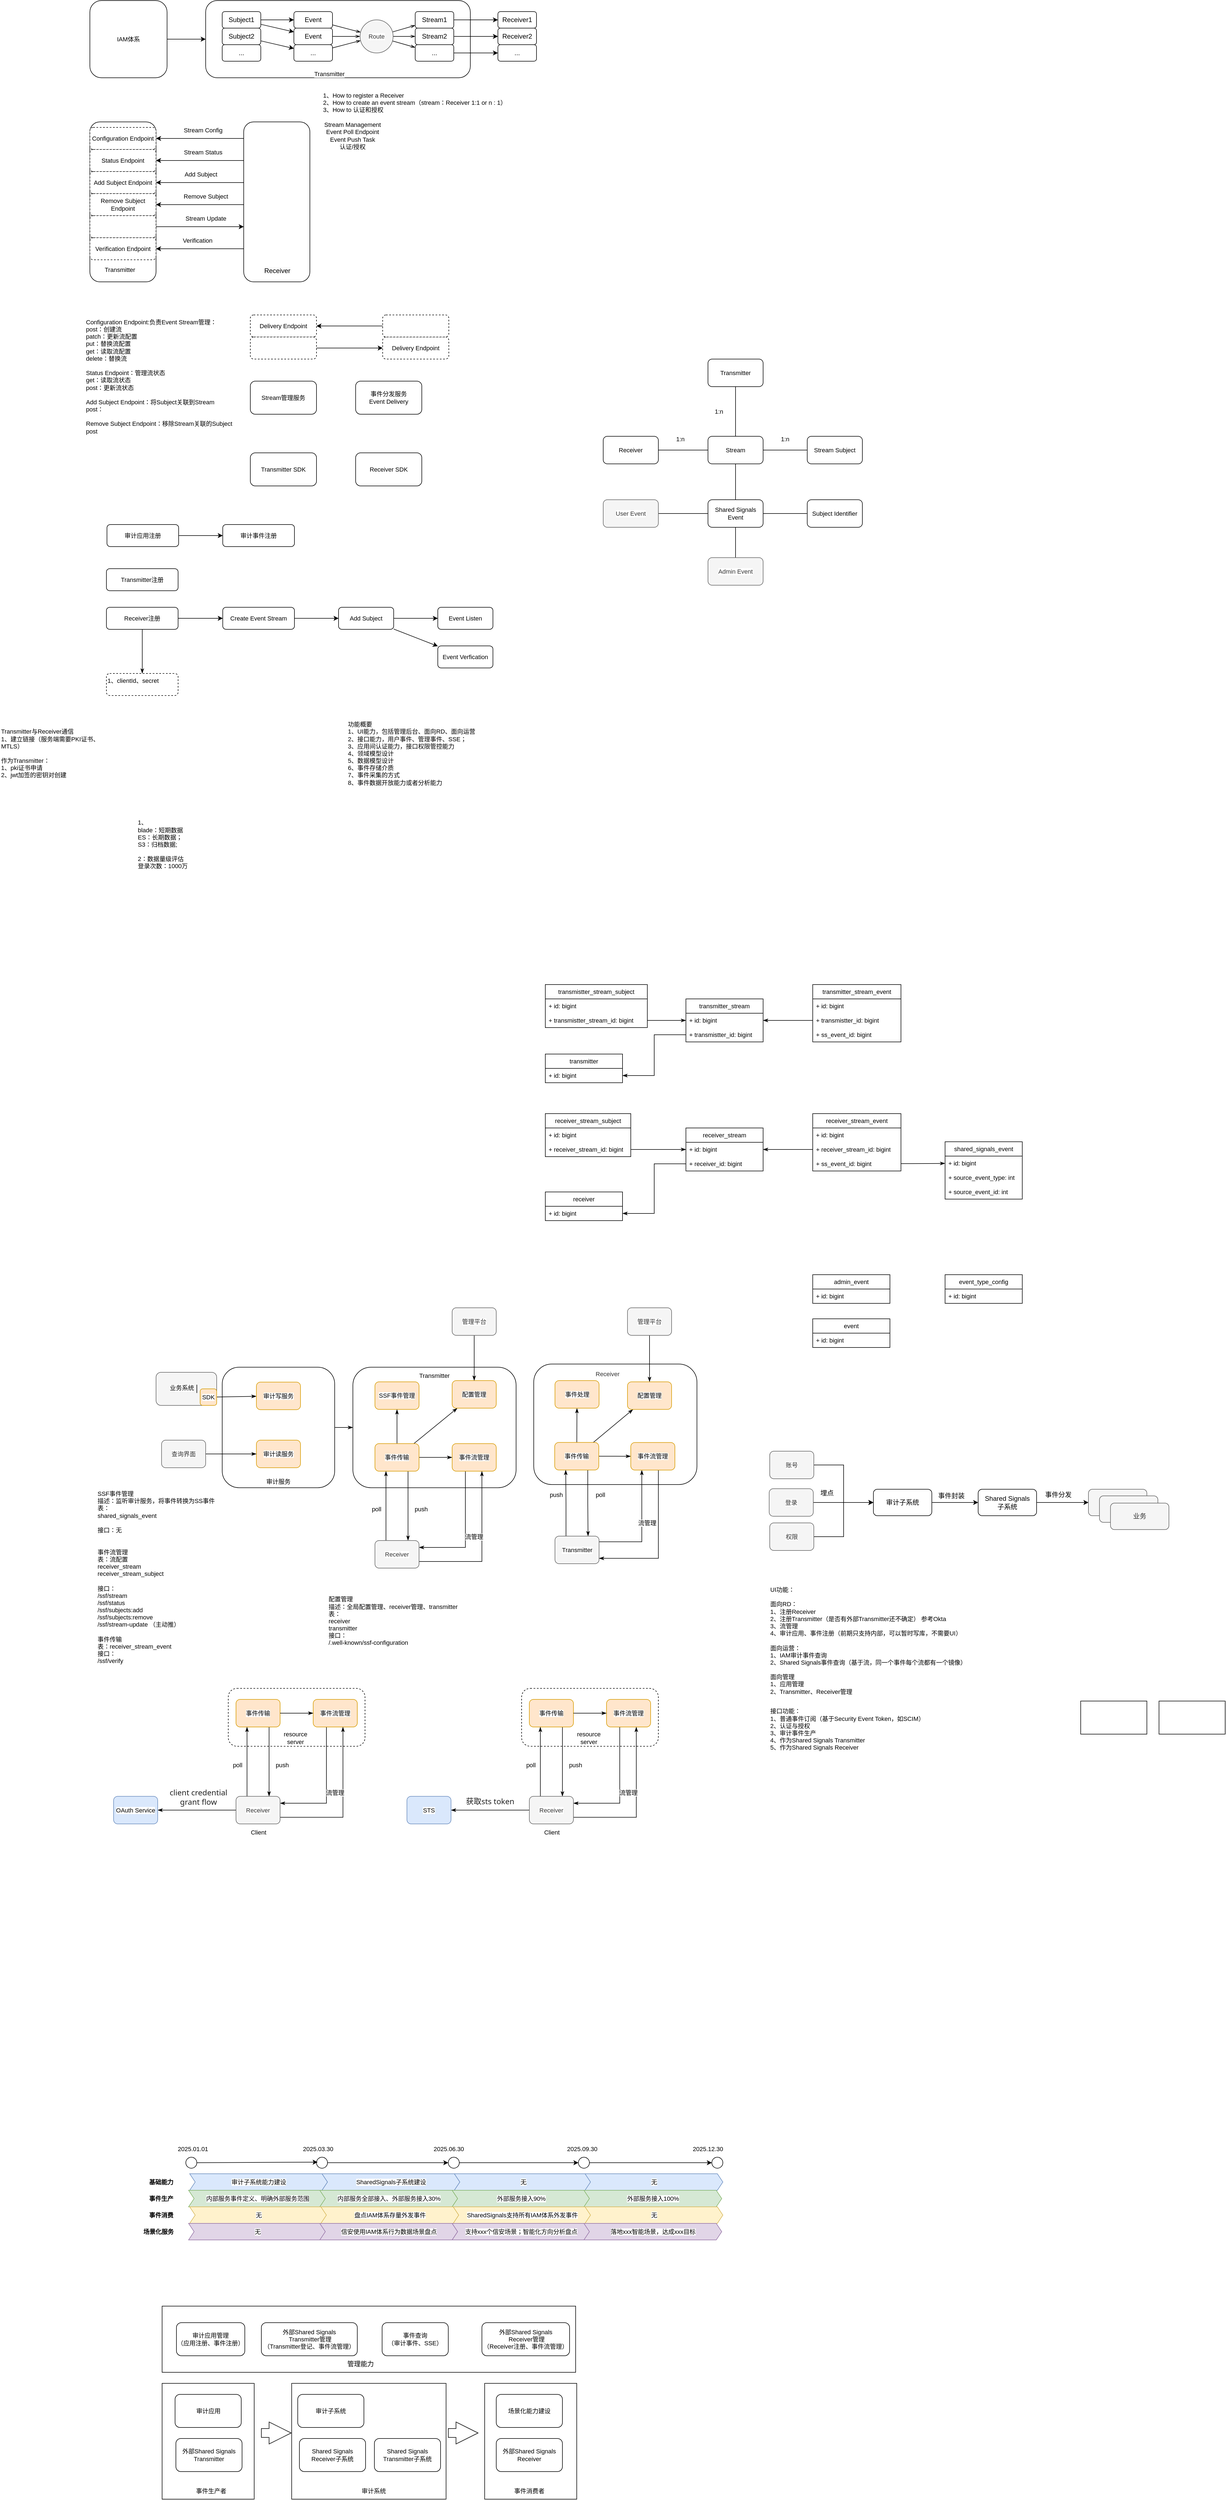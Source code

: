 <mxfile version="25.0.3">
  <diagram name="Page-1" id="xkzrxMHmYgJay2G1RrDT">
    <mxGraphModel dx="2133" dy="869" grid="1" gridSize="10" guides="1" tooltips="1" connect="1" arrows="1" fold="1" page="1" pageScale="1" pageWidth="827" pageHeight="1169" math="0" shadow="0">
      <root>
        <mxCell id="0" />
        <mxCell id="1" parent="0" />
        <mxCell id="OIt1UMHO6sKuOlpWB3Og-286" value="" style="rounded=1;whiteSpace=wrap;html=1;fontFamily=Helvetica;fontSize=11;fontColor=default;labelBackgroundColor=default;dashed=1;" parent="1" vertex="1">
          <mxGeometry x="260" y="3100" width="248" height="105" as="geometry" />
        </mxCell>
        <mxCell id="OIt1UMHO6sKuOlpWB3Og-247" value="" style="rounded=1;whiteSpace=wrap;html=1;fontFamily=Helvetica;fontSize=11;fontColor=default;labelBackgroundColor=default;fillColor=none;" parent="1" vertex="1">
          <mxGeometry x="249" y="2517.75" width="204" height="218.5" as="geometry" />
        </mxCell>
        <mxCell id="OIt1UMHO6sKuOlpWB3Og-234" value="" style="rounded=1;whiteSpace=wrap;html=1;fontFamily=Helvetica;fontSize=11;fontColor=default;labelBackgroundColor=default;fillColor=none;" parent="1" vertex="1">
          <mxGeometry x="814" y="2512" width="296" height="218.5" as="geometry" />
        </mxCell>
        <mxCell id="cIg96sCf_VElqngGWfwU-84" value="" style="rounded=1;whiteSpace=wrap;html=1;fontFamily=Helvetica;fontSize=11;fontColor=default;labelBackgroundColor=default;" parent="1" vertex="1">
          <mxGeometry x="9" y="260" width="120" height="290" as="geometry" />
        </mxCell>
        <mxCell id="cIg96sCf_VElqngGWfwU-57" style="edgeStyle=none;shape=connector;rounded=0;orthogonalLoop=1;jettySize=auto;html=1;entryX=0;entryY=0.5;entryDx=0;entryDy=0;strokeColor=default;align=center;verticalAlign=middle;fontFamily=Helvetica;fontSize=11;fontColor=default;labelBackgroundColor=default;endArrow=classic;" parent="1" source="cIg96sCf_VElqngGWfwU-55" target="cIg96sCf_VElqngGWfwU-1" edge="1">
          <mxGeometry relative="1" as="geometry" />
        </mxCell>
        <mxCell id="cIg96sCf_VElqngGWfwU-55" value="IAM体系" style="rounded=1;whiteSpace=wrap;html=1;fontFamily=Helvetica;fontSize=11;fontColor=default;labelBackgroundColor=default;" parent="1" vertex="1">
          <mxGeometry x="9" y="40" width="140" height="140" as="geometry" />
        </mxCell>
        <mxCell id="cIg96sCf_VElqngGWfwU-1" value="" style="rounded=1;whiteSpace=wrap;html=1;" parent="1" vertex="1">
          <mxGeometry x="219" y="40" width="480" height="140" as="geometry" />
        </mxCell>
        <mxCell id="cIg96sCf_VElqngGWfwU-18" style="edgeStyle=orthogonalEdgeStyle;rounded=0;orthogonalLoop=1;jettySize=auto;html=1;" parent="1" source="cIg96sCf_VElqngGWfwU-3" target="cIg96sCf_VElqngGWfwU-15" edge="1">
          <mxGeometry relative="1" as="geometry" />
        </mxCell>
        <mxCell id="cIg96sCf_VElqngGWfwU-3" value="Stream1" style="rounded=1;whiteSpace=wrap;html=1;" parent="1" vertex="1">
          <mxGeometry x="599" y="60" width="70" height="30" as="geometry" />
        </mxCell>
        <mxCell id="cIg96sCf_VElqngGWfwU-19" style="edgeStyle=orthogonalEdgeStyle;rounded=0;orthogonalLoop=1;jettySize=auto;html=1;" parent="1" source="cIg96sCf_VElqngGWfwU-4" target="cIg96sCf_VElqngGWfwU-16" edge="1">
          <mxGeometry relative="1" as="geometry" />
        </mxCell>
        <mxCell id="cIg96sCf_VElqngGWfwU-4" value="Stream2" style="rounded=1;whiteSpace=wrap;html=1;" parent="1" vertex="1">
          <mxGeometry x="599" y="90" width="70" height="30" as="geometry" />
        </mxCell>
        <mxCell id="cIg96sCf_VElqngGWfwU-20" style="edgeStyle=orthogonalEdgeStyle;rounded=0;orthogonalLoop=1;jettySize=auto;html=1;" parent="1" source="cIg96sCf_VElqngGWfwU-5" target="cIg96sCf_VElqngGWfwU-17" edge="1">
          <mxGeometry relative="1" as="geometry" />
        </mxCell>
        <mxCell id="cIg96sCf_VElqngGWfwU-5" value="..." style="rounded=1;whiteSpace=wrap;html=1;" parent="1" vertex="1">
          <mxGeometry x="599" y="120" width="70" height="30" as="geometry" />
        </mxCell>
        <mxCell id="cIg96sCf_VElqngGWfwU-11" style="edgeStyle=orthogonalEdgeStyle;rounded=0;orthogonalLoop=1;jettySize=auto;html=1;" parent="1" source="cIg96sCf_VElqngGWfwU-6" target="cIg96sCf_VElqngGWfwU-10" edge="1">
          <mxGeometry relative="1" as="geometry" />
        </mxCell>
        <mxCell id="cIg96sCf_VElqngGWfwU-39" style="edgeStyle=none;shape=connector;rounded=0;orthogonalLoop=1;jettySize=auto;html=1;strokeColor=default;align=center;verticalAlign=middle;fontFamily=Helvetica;fontSize=11;fontColor=default;labelBackgroundColor=default;endArrow=classic;" parent="1" source="cIg96sCf_VElqngGWfwU-6" target="cIg96sCf_VElqngGWfwU-22" edge="1">
          <mxGeometry relative="1" as="geometry" />
        </mxCell>
        <mxCell id="cIg96sCf_VElqngGWfwU-6" value="Subject1" style="rounded=1;whiteSpace=wrap;html=1;" parent="1" vertex="1">
          <mxGeometry x="249" y="60" width="70" height="30" as="geometry" />
        </mxCell>
        <mxCell id="cIg96sCf_VElqngGWfwU-40" style="edgeStyle=none;shape=connector;rounded=0;orthogonalLoop=1;jettySize=auto;html=1;strokeColor=default;align=center;verticalAlign=middle;fontFamily=Helvetica;fontSize=11;fontColor=default;labelBackgroundColor=default;endArrow=classic;" parent="1" source="cIg96sCf_VElqngGWfwU-7" target="cIg96sCf_VElqngGWfwU-23" edge="1">
          <mxGeometry relative="1" as="geometry" />
        </mxCell>
        <mxCell id="cIg96sCf_VElqngGWfwU-7" value="Subject2" style="rounded=1;whiteSpace=wrap;html=1;" parent="1" vertex="1">
          <mxGeometry x="249" y="90" width="70" height="30" as="geometry" />
        </mxCell>
        <mxCell id="cIg96sCf_VElqngGWfwU-8" value="..." style="rounded=1;whiteSpace=wrap;html=1;" parent="1" vertex="1">
          <mxGeometry x="249" y="120" width="70" height="30" as="geometry" />
        </mxCell>
        <mxCell id="cIg96sCf_VElqngGWfwU-49" style="edgeStyle=none;shape=connector;rounded=0;orthogonalLoop=1;jettySize=auto;html=1;strokeColor=default;align=center;verticalAlign=middle;fontFamily=Helvetica;fontSize=11;fontColor=default;labelBackgroundColor=default;endArrow=openThin;endFill=0;" parent="1" source="cIg96sCf_VElqngGWfwU-10" target="cIg96sCf_VElqngGWfwU-41" edge="1">
          <mxGeometry relative="1" as="geometry" />
        </mxCell>
        <mxCell id="cIg96sCf_VElqngGWfwU-10" value="Event" style="rounded=1;whiteSpace=wrap;html=1;" parent="1" vertex="1">
          <mxGeometry x="379" y="60" width="70" height="30" as="geometry" />
        </mxCell>
        <mxCell id="cIg96sCf_VElqngGWfwU-15" value="Receiver1" style="rounded=1;whiteSpace=wrap;html=1;" parent="1" vertex="1">
          <mxGeometry x="749" y="60" width="70" height="30" as="geometry" />
        </mxCell>
        <mxCell id="cIg96sCf_VElqngGWfwU-16" value="Receiver2" style="rounded=1;whiteSpace=wrap;html=1;" parent="1" vertex="1">
          <mxGeometry x="749" y="90" width="70" height="30" as="geometry" />
        </mxCell>
        <mxCell id="cIg96sCf_VElqngGWfwU-17" value="..." style="rounded=1;whiteSpace=wrap;html=1;" parent="1" vertex="1">
          <mxGeometry x="749" y="120" width="70" height="30" as="geometry" />
        </mxCell>
        <mxCell id="cIg96sCf_VElqngGWfwU-50" style="edgeStyle=none;shape=connector;rounded=0;orthogonalLoop=1;jettySize=auto;html=1;strokeColor=default;align=center;verticalAlign=middle;fontFamily=Helvetica;fontSize=11;fontColor=default;labelBackgroundColor=default;endArrow=openThin;endFill=0;" parent="1" source="cIg96sCf_VElqngGWfwU-22" target="cIg96sCf_VElqngGWfwU-41" edge="1">
          <mxGeometry relative="1" as="geometry" />
        </mxCell>
        <mxCell id="cIg96sCf_VElqngGWfwU-22" value="Event" style="rounded=1;whiteSpace=wrap;html=1;" parent="1" vertex="1">
          <mxGeometry x="379" y="90" width="70" height="30" as="geometry" />
        </mxCell>
        <mxCell id="cIg96sCf_VElqngGWfwU-51" style="edgeStyle=none;shape=connector;rounded=0;orthogonalLoop=1;jettySize=auto;html=1;strokeColor=default;align=center;verticalAlign=middle;fontFamily=Helvetica;fontSize=11;fontColor=default;labelBackgroundColor=default;endArrow=openThin;endFill=0;" parent="1" source="cIg96sCf_VElqngGWfwU-23" target="cIg96sCf_VElqngGWfwU-41" edge="1">
          <mxGeometry relative="1" as="geometry" />
        </mxCell>
        <mxCell id="cIg96sCf_VElqngGWfwU-23" value="..." style="rounded=1;whiteSpace=wrap;html=1;" parent="1" vertex="1">
          <mxGeometry x="379" y="120" width="70" height="30" as="geometry" />
        </mxCell>
        <mxCell id="cIg96sCf_VElqngGWfwU-46" style="edgeStyle=none;shape=connector;rounded=0;orthogonalLoop=1;jettySize=auto;html=1;strokeColor=default;align=center;verticalAlign=middle;fontFamily=Helvetica;fontSize=11;fontColor=default;labelBackgroundColor=default;endArrow=openThin;endFill=0;" parent="1" source="cIg96sCf_VElqngGWfwU-41" target="cIg96sCf_VElqngGWfwU-3" edge="1">
          <mxGeometry relative="1" as="geometry" />
        </mxCell>
        <mxCell id="cIg96sCf_VElqngGWfwU-47" style="edgeStyle=none;shape=connector;rounded=0;orthogonalLoop=1;jettySize=auto;html=1;strokeColor=default;align=center;verticalAlign=middle;fontFamily=Helvetica;fontSize=11;fontColor=default;labelBackgroundColor=default;endArrow=openThin;endFill=0;" parent="1" source="cIg96sCf_VElqngGWfwU-41" target="cIg96sCf_VElqngGWfwU-4" edge="1">
          <mxGeometry relative="1" as="geometry" />
        </mxCell>
        <mxCell id="cIg96sCf_VElqngGWfwU-48" style="edgeStyle=none;shape=connector;rounded=0;orthogonalLoop=1;jettySize=auto;html=1;strokeColor=default;align=center;verticalAlign=middle;fontFamily=Helvetica;fontSize=11;fontColor=default;labelBackgroundColor=default;endArrow=openThin;endFill=0;" parent="1" source="cIg96sCf_VElqngGWfwU-41" target="cIg96sCf_VElqngGWfwU-5" edge="1">
          <mxGeometry relative="1" as="geometry" />
        </mxCell>
        <mxCell id="cIg96sCf_VElqngGWfwU-41" value="Route" style="ellipse;whiteSpace=wrap;html=1;aspect=fixed;fontFamily=Helvetica;fontSize=11;fontColor=#333333;labelBackgroundColor=default;fillColor=#f5f5f5;strokeColor=#666666;" parent="1" vertex="1">
          <mxGeometry x="499" y="75" width="60" height="60" as="geometry" />
        </mxCell>
        <mxCell id="cIg96sCf_VElqngGWfwU-53" value="Transmitter" style="text;whiteSpace=wrap;fontFamily=Helvetica;fontSize=11;fontColor=default;labelBackgroundColor=default;" parent="1" vertex="1">
          <mxGeometry x="414" y="160" width="70" height="20" as="geometry" />
        </mxCell>
        <mxCell id="cIg96sCf_VElqngGWfwU-65" value="Configuration Endpoint" style="rounded=1;whiteSpace=wrap;html=1;fontFamily=Helvetica;fontSize=11;fontColor=default;labelBackgroundColor=default;strokeColor=default;dashed=1;glass=0;shadow=0;" parent="1" vertex="1">
          <mxGeometry x="9" y="270" width="120" height="40" as="geometry" />
        </mxCell>
        <mxCell id="cIg96sCf_VElqngGWfwU-67" value="Status Endpoint" style="rounded=1;whiteSpace=wrap;html=1;fontFamily=Helvetica;fontSize=11;fontColor=default;labelBackgroundColor=default;strokeColor=default;dashed=1;" parent="1" vertex="1">
          <mxGeometry x="9" y="310" width="120" height="40" as="geometry" />
        </mxCell>
        <mxCell id="cIg96sCf_VElqngGWfwU-68" value="Add Subject Endpoint" style="rounded=1;whiteSpace=wrap;html=1;fontFamily=Helvetica;fontSize=11;fontColor=default;labelBackgroundColor=default;strokeColor=default;dashed=1;" parent="1" vertex="1">
          <mxGeometry x="9" y="350" width="120" height="40" as="geometry" />
        </mxCell>
        <mxCell id="cIg96sCf_VElqngGWfwU-69" value="Remove Subject Endpoint" style="rounded=1;whiteSpace=wrap;html=1;fontFamily=Helvetica;fontSize=11;fontColor=default;labelBackgroundColor=default;strokeColor=default;dashed=1;" parent="1" vertex="1">
          <mxGeometry x="9" y="390" width="120" height="40" as="geometry" />
        </mxCell>
        <mxCell id="cIg96sCf_VElqngGWfwU-82" style="edgeStyle=none;shape=connector;rounded=0;orthogonalLoop=1;jettySize=auto;html=1;strokeColor=default;align=center;verticalAlign=middle;fontFamily=Helvetica;fontSize=11;fontColor=default;labelBackgroundColor=default;endArrow=classic;" parent="1" source="cIg96sCf_VElqngGWfwU-70" target="cIg96sCf_VElqngGWfwU-76" edge="1">
          <mxGeometry relative="1" as="geometry" />
        </mxCell>
        <mxCell id="cIg96sCf_VElqngGWfwU-70" value="" style="rounded=1;whiteSpace=wrap;html=1;fontFamily=Helvetica;fontSize=11;fontColor=default;labelBackgroundColor=default;strokeColor=default;dashed=1;" parent="1" vertex="1">
          <mxGeometry x="9" y="430" width="120" height="40" as="geometry" />
        </mxCell>
        <mxCell id="cIg96sCf_VElqngGWfwU-71" value="Verification Endpoint" style="rounded=1;whiteSpace=wrap;html=1;fontFamily=Helvetica;fontSize=11;fontColor=default;labelBackgroundColor=default;strokeColor=default;dashed=1;" parent="1" vertex="1">
          <mxGeometry x="9" y="470" width="120" height="40" as="geometry" />
        </mxCell>
        <mxCell id="cIg96sCf_VElqngGWfwU-78" style="edgeStyle=none;shape=connector;rounded=0;orthogonalLoop=1;jettySize=auto;html=1;strokeColor=default;align=center;verticalAlign=middle;fontFamily=Helvetica;fontSize=11;fontColor=default;labelBackgroundColor=default;endArrow=classic;" parent="1" source="cIg96sCf_VElqngGWfwU-72" target="cIg96sCf_VElqngGWfwU-65" edge="1">
          <mxGeometry relative="1" as="geometry" />
        </mxCell>
        <mxCell id="cIg96sCf_VElqngGWfwU-72" value="" style="rounded=1;whiteSpace=wrap;html=1;fontFamily=Helvetica;fontSize=11;fontColor=default;labelBackgroundColor=default;strokeColor=none;" parent="1" vertex="1">
          <mxGeometry x="288" y="270" width="120" height="40" as="geometry" />
        </mxCell>
        <mxCell id="cIg96sCf_VElqngGWfwU-79" style="edgeStyle=none;shape=connector;rounded=0;orthogonalLoop=1;jettySize=auto;html=1;strokeColor=default;align=center;verticalAlign=middle;fontFamily=Helvetica;fontSize=11;fontColor=default;labelBackgroundColor=default;endArrow=classic;" parent="1" source="cIg96sCf_VElqngGWfwU-73" target="cIg96sCf_VElqngGWfwU-67" edge="1">
          <mxGeometry relative="1" as="geometry" />
        </mxCell>
        <mxCell id="cIg96sCf_VElqngGWfwU-73" value="" style="rounded=1;whiteSpace=wrap;html=1;fontFamily=Helvetica;fontSize=11;fontColor=default;labelBackgroundColor=default;strokeColor=none;" parent="1" vertex="1">
          <mxGeometry x="288" y="310" width="120" height="40" as="geometry" />
        </mxCell>
        <mxCell id="cIg96sCf_VElqngGWfwU-80" style="edgeStyle=none;shape=connector;rounded=0;orthogonalLoop=1;jettySize=auto;html=1;strokeColor=default;align=center;verticalAlign=middle;fontFamily=Helvetica;fontSize=11;fontColor=default;labelBackgroundColor=default;endArrow=classic;" parent="1" source="cIg96sCf_VElqngGWfwU-74" target="cIg96sCf_VElqngGWfwU-68" edge="1">
          <mxGeometry relative="1" as="geometry" />
        </mxCell>
        <mxCell id="cIg96sCf_VElqngGWfwU-74" value="" style="rounded=1;whiteSpace=wrap;html=1;fontFamily=Helvetica;fontSize=11;fontColor=default;labelBackgroundColor=default;strokeColor=none;" parent="1" vertex="1">
          <mxGeometry x="288" y="350" width="120" height="40" as="geometry" />
        </mxCell>
        <mxCell id="cIg96sCf_VElqngGWfwU-81" style="edgeStyle=none;shape=connector;rounded=0;orthogonalLoop=1;jettySize=auto;html=1;strokeColor=default;align=center;verticalAlign=middle;fontFamily=Helvetica;fontSize=11;fontColor=default;labelBackgroundColor=default;endArrow=classic;" parent="1" source="cIg96sCf_VElqngGWfwU-75" target="cIg96sCf_VElqngGWfwU-69" edge="1">
          <mxGeometry relative="1" as="geometry" />
        </mxCell>
        <mxCell id="cIg96sCf_VElqngGWfwU-75" value="" style="rounded=1;whiteSpace=wrap;html=1;fontFamily=Helvetica;fontSize=11;fontColor=default;labelBackgroundColor=default;strokeColor=none;" parent="1" vertex="1">
          <mxGeometry x="288" y="390" width="120" height="40" as="geometry" />
        </mxCell>
        <mxCell id="cIg96sCf_VElqngGWfwU-76" value="" style="rounded=1;whiteSpace=wrap;html=1;fontFamily=Helvetica;fontSize=11;fontColor=default;labelBackgroundColor=default;strokeColor=none;" parent="1" vertex="1">
          <mxGeometry x="288" y="430" width="120" height="40" as="geometry" />
        </mxCell>
        <mxCell id="cIg96sCf_VElqngGWfwU-83" style="edgeStyle=none;shape=connector;rounded=0;orthogonalLoop=1;jettySize=auto;html=1;strokeColor=default;align=center;verticalAlign=middle;fontFamily=Helvetica;fontSize=11;fontColor=default;labelBackgroundColor=default;endArrow=classic;" parent="1" source="cIg96sCf_VElqngGWfwU-77" target="cIg96sCf_VElqngGWfwU-71" edge="1">
          <mxGeometry relative="1" as="geometry" />
        </mxCell>
        <mxCell id="cIg96sCf_VElqngGWfwU-77" value="" style="rounded=1;whiteSpace=wrap;html=1;fontFamily=Helvetica;fontSize=11;fontColor=default;labelBackgroundColor=default;strokeColor=none;" parent="1" vertex="1">
          <mxGeometry x="288" y="470" width="120" height="40" as="geometry" />
        </mxCell>
        <mxCell id="cIg96sCf_VElqngGWfwU-87" value="Stream Config" style="text;html=1;align=center;verticalAlign=middle;resizable=0;points=[];autosize=1;strokeColor=none;fillColor=none;fontFamily=Helvetica;fontSize=11;fontColor=default;labelBackgroundColor=default;" parent="1" vertex="1">
          <mxGeometry x="169" y="260" width="90" height="30" as="geometry" />
        </mxCell>
        <mxCell id="cIg96sCf_VElqngGWfwU-91" value="&lt;span style=&quot;font-size: 12px; background-color: rgb(251, 251, 251);&quot;&gt;Receiver&lt;/span&gt;" style="text;html=1;align=center;verticalAlign=middle;whiteSpace=wrap;rounded=0;fontFamily=Helvetica;fontSize=11;fontColor=default;labelBackgroundColor=default;" parent="1" vertex="1">
          <mxGeometry x="319" y="506" width="60" height="30" as="geometry" />
        </mxCell>
        <mxCell id="cIg96sCf_VElqngGWfwU-98" value="Stream Status" style="text;html=1;align=center;verticalAlign=middle;resizable=0;points=[];autosize=1;strokeColor=none;fillColor=none;fontFamily=Helvetica;fontSize=11;fontColor=default;labelBackgroundColor=default;" parent="1" vertex="1">
          <mxGeometry x="169" y="300" width="90" height="30" as="geometry" />
        </mxCell>
        <mxCell id="cIg96sCf_VElqngGWfwU-99" value="Add Subject" style="text;html=1;align=center;verticalAlign=middle;resizable=0;points=[];autosize=1;strokeColor=none;fillColor=none;fontFamily=Helvetica;fontSize=11;fontColor=default;labelBackgroundColor=default;" parent="1" vertex="1">
          <mxGeometry x="170" y="340" width="80" height="30" as="geometry" />
        </mxCell>
        <mxCell id="cIg96sCf_VElqngGWfwU-100" value="Remove Subject" style="text;html=1;align=center;verticalAlign=middle;resizable=0;points=[];autosize=1;strokeColor=none;fillColor=none;fontFamily=Helvetica;fontSize=11;fontColor=default;labelBackgroundColor=default;" parent="1" vertex="1">
          <mxGeometry x="169" y="380" width="100" height="30" as="geometry" />
        </mxCell>
        <mxCell id="cIg96sCf_VElqngGWfwU-101" value="Stream Update" style="text;html=1;align=center;verticalAlign=middle;resizable=0;points=[];autosize=1;strokeColor=none;fillColor=none;fontFamily=Helvetica;fontSize=11;fontColor=default;labelBackgroundColor=default;" parent="1" vertex="1">
          <mxGeometry x="169" y="420" width="100" height="30" as="geometry" />
        </mxCell>
        <mxCell id="cIg96sCf_VElqngGWfwU-102" value="Verification" style="text;html=1;align=center;verticalAlign=middle;resizable=0;points=[];autosize=1;strokeColor=none;fillColor=none;fontFamily=Helvetica;fontSize=11;fontColor=default;labelBackgroundColor=default;" parent="1" vertex="1">
          <mxGeometry x="164" y="460" width="80" height="30" as="geometry" />
        </mxCell>
        <mxCell id="cIg96sCf_VElqngGWfwU-85" value="" style="rounded=1;whiteSpace=wrap;html=1;fontFamily=Helvetica;fontSize=11;fontColor=default;labelBackgroundColor=default;" parent="1" vertex="1">
          <mxGeometry x="288" y="260" width="120" height="290" as="geometry" />
        </mxCell>
        <mxCell id="cIg96sCf_VElqngGWfwU-88" value="&lt;span style=&quot;color: rgb(0, 0, 0); font-family: Helvetica; font-size: 11px; font-style: normal; font-variant-ligatures: normal; font-variant-caps: normal; font-weight: 400; letter-spacing: normal; orphans: 2; text-align: left; text-indent: 0px; text-transform: none; widows: 2; word-spacing: 0px; -webkit-text-stroke-width: 0px; white-space: normal; background-color: rgb(255, 255, 255); text-decoration-thickness: initial; text-decoration-style: initial; text-decoration-color: initial; display: inline !important; float: none;&quot;&gt;Transmitter&lt;/span&gt;" style="text;whiteSpace=wrap;html=1;fontFamily=Helvetica;fontSize=11;fontColor=default;labelBackgroundColor=default;" parent="1" vertex="1">
          <mxGeometry x="34" y="515" width="90" height="40" as="geometry" />
        </mxCell>
        <mxCell id="cIg96sCf_VElqngGWfwU-103" value="Stream Management&lt;br&gt;Event Poll Endpoint&lt;br&gt;Event Push Task&lt;br&gt;认证/授权" style="text;html=1;align=center;verticalAlign=middle;resizable=0;points=[];autosize=1;strokeColor=none;fillColor=none;fontFamily=Helvetica;fontSize=11;fontColor=default;labelBackgroundColor=default;" parent="1" vertex="1">
          <mxGeometry x="420" y="250" width="130" height="70" as="geometry" />
        </mxCell>
        <mxCell id="cIg96sCf_VElqngGWfwU-104" value="&lt;span style=&quot;font-size: 12px; background-color: rgb(251, 251, 251);&quot;&gt;Receiver&lt;/span&gt;" style="text;html=1;align=center;verticalAlign=middle;whiteSpace=wrap;rounded=0;fontFamily=Helvetica;fontSize=11;fontColor=default;labelBackgroundColor=default;" parent="1" vertex="1">
          <mxGeometry x="319" y="515" width="60" height="30" as="geometry" />
        </mxCell>
        <mxCell id="cIg96sCf_VElqngGWfwU-105" value="Delivery Endpoint" style="rounded=1;whiteSpace=wrap;html=1;fontFamily=Helvetica;fontSize=11;fontColor=default;labelBackgroundColor=default;strokeColor=default;dashed=1;" parent="1" vertex="1">
          <mxGeometry x="300" y="610" width="120" height="40" as="geometry" />
        </mxCell>
        <mxCell id="cIg96sCf_VElqngGWfwU-106" value="1、How to register a Receiver&lt;br&gt;2、How to create an event stream（stream：Receiver 1:1 or n : 1）&lt;br&gt;3、How to 认证和授权" style="text;html=1;align=left;verticalAlign=middle;whiteSpace=wrap;rounded=0;fontFamily=Helvetica;fontSize=11;fontColor=default;labelBackgroundColor=default;" parent="1" vertex="1">
          <mxGeometry x="430" y="210" width="420" height="30" as="geometry" />
        </mxCell>
        <mxCell id="cIg96sCf_VElqngGWfwU-108" value="Configuration Endpoint:负责Event Stream管理：&lt;br&gt;post：创建流&lt;br&gt;patch：更新流配置&lt;br&gt;put：替换流配置&lt;br&gt;get：读取流配置&lt;br&gt;delete：替换流&lt;br&gt;&lt;br&gt;&lt;span style=&quot;text-align: center;&quot;&gt;Status Endpoint：管理流状态&lt;br&gt;get：读取流状态&lt;br&gt;post：更新流状态&lt;br&gt;&lt;br&gt;Add Subject Endpoint：将Subject关联到Stream&lt;br&gt;post：&lt;br&gt;&lt;br&gt;Remove Subject Endpoint：移除Stream关联的Subject&lt;br&gt;post&lt;br&gt;&lt;br&gt;&lt;br&gt;&lt;/span&gt;" style="text;html=1;align=left;verticalAlign=middle;whiteSpace=wrap;rounded=0;fontFamily=Helvetica;fontSize=11;fontColor=default;labelBackgroundColor=default;" parent="1" vertex="1">
          <mxGeometry y="600" width="281" height="270" as="geometry" />
        </mxCell>
        <mxCell id="cIg96sCf_VElqngGWfwU-109" value="Delivery Endpoint" style="rounded=1;whiteSpace=wrap;html=1;fontFamily=Helvetica;fontSize=11;fontColor=default;labelBackgroundColor=default;strokeColor=default;dashed=1;" parent="1" vertex="1">
          <mxGeometry x="540" y="650" width="120" height="40" as="geometry" />
        </mxCell>
        <mxCell id="cIg96sCf_VElqngGWfwU-113" style="edgeStyle=none;shape=connector;rounded=0;orthogonalLoop=1;jettySize=auto;html=1;strokeColor=default;align=center;verticalAlign=middle;fontFamily=Helvetica;fontSize=11;fontColor=default;labelBackgroundColor=default;endArrow=classic;" parent="1" source="cIg96sCf_VElqngGWfwU-111" target="cIg96sCf_VElqngGWfwU-109" edge="1">
          <mxGeometry relative="1" as="geometry" />
        </mxCell>
        <mxCell id="cIg96sCf_VElqngGWfwU-111" value="" style="rounded=1;whiteSpace=wrap;html=1;fontFamily=Helvetica;fontSize=11;fontColor=default;labelBackgroundColor=default;strokeColor=default;dashed=1;" parent="1" vertex="1">
          <mxGeometry x="300" y="650" width="120" height="40" as="geometry" />
        </mxCell>
        <mxCell id="cIg96sCf_VElqngGWfwU-114" style="edgeStyle=none;shape=connector;rounded=0;orthogonalLoop=1;jettySize=auto;html=1;strokeColor=default;align=center;verticalAlign=middle;fontFamily=Helvetica;fontSize=11;fontColor=default;labelBackgroundColor=default;endArrow=classic;" parent="1" source="cIg96sCf_VElqngGWfwU-112" target="cIg96sCf_VElqngGWfwU-105" edge="1">
          <mxGeometry relative="1" as="geometry" />
        </mxCell>
        <mxCell id="cIg96sCf_VElqngGWfwU-112" value="" style="rounded=1;whiteSpace=wrap;html=1;fontFamily=Helvetica;fontSize=11;fontColor=default;labelBackgroundColor=default;strokeColor=default;dashed=1;" parent="1" vertex="1">
          <mxGeometry x="540" y="610" width="120" height="40" as="geometry" />
        </mxCell>
        <mxCell id="cIg96sCf_VElqngGWfwU-115" value="Stream管理服务" style="rounded=1;whiteSpace=wrap;html=1;fontFamily=Helvetica;fontSize=11;fontColor=default;labelBackgroundColor=default;" parent="1" vertex="1">
          <mxGeometry x="300" y="730" width="120" height="60" as="geometry" />
        </mxCell>
        <mxCell id="cIg96sCf_VElqngGWfwU-116" value="事件分发服务&lt;br&gt;Event Delivery" style="rounded=1;whiteSpace=wrap;html=1;fontFamily=Helvetica;fontSize=11;fontColor=default;labelBackgroundColor=default;" parent="1" vertex="1">
          <mxGeometry x="491" y="730" width="120" height="60" as="geometry" />
        </mxCell>
        <mxCell id="cIg96sCf_VElqngGWfwU-117" value="Transmitter SDK" style="rounded=1;whiteSpace=wrap;html=1;fontFamily=Helvetica;fontSize=11;fontColor=default;labelBackgroundColor=default;" parent="1" vertex="1">
          <mxGeometry x="300" y="860" width="120" height="60" as="geometry" />
        </mxCell>
        <mxCell id="cIg96sCf_VElqngGWfwU-118" value="Receiver SDK" style="rounded=1;whiteSpace=wrap;html=1;fontFamily=Helvetica;fontSize=11;fontColor=default;labelBackgroundColor=default;" parent="1" vertex="1">
          <mxGeometry x="491" y="860" width="120" height="60" as="geometry" />
        </mxCell>
        <mxCell id="cIg96sCf_VElqngGWfwU-121" value="" style="edgeStyle=none;shape=connector;rounded=0;orthogonalLoop=1;jettySize=auto;html=1;strokeColor=default;align=center;verticalAlign=middle;fontFamily=Helvetica;fontSize=11;fontColor=default;labelBackgroundColor=default;endArrow=classic;" parent="1" source="cIg96sCf_VElqngGWfwU-119" target="cIg96sCf_VElqngGWfwU-120" edge="1">
          <mxGeometry relative="1" as="geometry" />
        </mxCell>
        <mxCell id="cIg96sCf_VElqngGWfwU-119" value="Create Event Stream" style="rounded=1;whiteSpace=wrap;html=1;fontFamily=Helvetica;fontSize=11;fontColor=default;labelBackgroundColor=default;" parent="1" vertex="1">
          <mxGeometry x="250" y="1140" width="130" height="40" as="geometry" />
        </mxCell>
        <mxCell id="cIg96sCf_VElqngGWfwU-123" value="" style="edgeStyle=none;shape=connector;rounded=0;orthogonalLoop=1;jettySize=auto;html=1;strokeColor=default;align=center;verticalAlign=middle;fontFamily=Helvetica;fontSize=11;fontColor=default;labelBackgroundColor=default;endArrow=classic;" parent="1" source="cIg96sCf_VElqngGWfwU-120" target="cIg96sCf_VElqngGWfwU-122" edge="1">
          <mxGeometry relative="1" as="geometry" />
        </mxCell>
        <mxCell id="cIg96sCf_VElqngGWfwU-125" style="edgeStyle=none;shape=connector;rounded=0;orthogonalLoop=1;jettySize=auto;html=1;strokeColor=default;align=center;verticalAlign=middle;fontFamily=Helvetica;fontSize=11;fontColor=default;labelBackgroundColor=default;endArrow=classic;" parent="1" source="cIg96sCf_VElqngGWfwU-120" target="cIg96sCf_VElqngGWfwU-124" edge="1">
          <mxGeometry relative="1" as="geometry" />
        </mxCell>
        <mxCell id="cIg96sCf_VElqngGWfwU-120" value="Add Subject" style="rounded=1;whiteSpace=wrap;html=1;fontFamily=Helvetica;fontSize=11;fontColor=default;labelBackgroundColor=default;" parent="1" vertex="1">
          <mxGeometry x="460" y="1140" width="100" height="40" as="geometry" />
        </mxCell>
        <mxCell id="cIg96sCf_VElqngGWfwU-122" value="Event Listen" style="rounded=1;whiteSpace=wrap;html=1;fontFamily=Helvetica;fontSize=11;fontColor=default;labelBackgroundColor=default;" parent="1" vertex="1">
          <mxGeometry x="640" y="1140" width="100" height="40" as="geometry" />
        </mxCell>
        <mxCell id="cIg96sCf_VElqngGWfwU-124" value="Event Verfication" style="rounded=1;whiteSpace=wrap;html=1;fontFamily=Helvetica;fontSize=11;fontColor=default;labelBackgroundColor=default;" parent="1" vertex="1">
          <mxGeometry x="640" y="1210" width="100" height="40" as="geometry" />
        </mxCell>
        <mxCell id="cIg96sCf_VElqngGWfwU-130" value="" style="edgeStyle=none;shape=connector;rounded=0;orthogonalLoop=1;jettySize=auto;html=1;strokeColor=default;align=center;verticalAlign=middle;fontFamily=Helvetica;fontSize=11;fontColor=default;labelBackgroundColor=default;endArrow=classic;" parent="1" source="cIg96sCf_VElqngGWfwU-128" target="cIg96sCf_VElqngGWfwU-129" edge="1">
          <mxGeometry relative="1" as="geometry" />
        </mxCell>
        <mxCell id="cIg96sCf_VElqngGWfwU-128" value="审计应用注册" style="rounded=1;whiteSpace=wrap;html=1;fontFamily=Helvetica;fontSize=11;fontColor=default;labelBackgroundColor=default;" parent="1" vertex="1">
          <mxGeometry x="40" y="990" width="130" height="40" as="geometry" />
        </mxCell>
        <mxCell id="cIg96sCf_VElqngGWfwU-129" value="审计事件注册" style="rounded=1;whiteSpace=wrap;html=1;fontFamily=Helvetica;fontSize=11;fontColor=default;labelBackgroundColor=default;" parent="1" vertex="1">
          <mxGeometry x="250" y="990" width="130" height="40" as="geometry" />
        </mxCell>
        <mxCell id="cIg96sCf_VElqngGWfwU-131" value="Transmitter注册" style="rounded=1;whiteSpace=wrap;html=1;fontFamily=Helvetica;fontSize=11;fontColor=default;labelBackgroundColor=default;" parent="1" vertex="1">
          <mxGeometry x="39" y="1070" width="130" height="40" as="geometry" />
        </mxCell>
        <mxCell id="cIg96sCf_VElqngGWfwU-133" style="edgeStyle=none;shape=connector;rounded=0;orthogonalLoop=1;jettySize=auto;html=1;strokeColor=default;align=center;verticalAlign=middle;fontFamily=Helvetica;fontSize=11;fontColor=default;labelBackgroundColor=default;endArrow=classic;" parent="1" source="cIg96sCf_VElqngGWfwU-132" target="cIg96sCf_VElqngGWfwU-119" edge="1">
          <mxGeometry relative="1" as="geometry" />
        </mxCell>
        <mxCell id="OIt1UMHO6sKuOlpWB3Og-263" value="" style="edgeStyle=orthogonalEdgeStyle;shape=connector;rounded=0;orthogonalLoop=1;jettySize=auto;html=1;strokeColor=default;align=center;verticalAlign=middle;fontFamily=Helvetica;fontSize=11;fontColor=default;labelBackgroundColor=default;endArrow=classicThin;endFill=1;" parent="1" source="cIg96sCf_VElqngGWfwU-132" target="OIt1UMHO6sKuOlpWB3Og-262" edge="1">
          <mxGeometry relative="1" as="geometry" />
        </mxCell>
        <mxCell id="cIg96sCf_VElqngGWfwU-132" value="Receiver注册" style="rounded=1;whiteSpace=wrap;html=1;fontFamily=Helvetica;fontSize=11;fontColor=default;labelBackgroundColor=default;" parent="1" vertex="1">
          <mxGeometry x="39" y="1140" width="130" height="40" as="geometry" />
        </mxCell>
        <mxCell id="OIt1UMHO6sKuOlpWB3Og-1" style="rounded=0;orthogonalLoop=1;jettySize=auto;html=1;endArrow=none;endFill=0;" parent="1" source="cIg96sCf_VElqngGWfwU-135" target="cIg96sCf_VElqngGWfwU-137" edge="1">
          <mxGeometry relative="1" as="geometry" />
        </mxCell>
        <mxCell id="cIg96sCf_VElqngGWfwU-135" value="User Event" style="rounded=1;whiteSpace=wrap;html=1;fontFamily=Helvetica;fontSize=11;fontColor=#333333;labelBackgroundColor=default;fillColor=#f5f5f5;strokeColor=#666666;" parent="1" vertex="1">
          <mxGeometry x="940" y="945" width="100" height="50" as="geometry" />
        </mxCell>
        <mxCell id="OIt1UMHO6sKuOlpWB3Og-2" style="rounded=0;orthogonalLoop=1;jettySize=auto;html=1;endArrow=none;endFill=0;" parent="1" source="cIg96sCf_VElqngGWfwU-136" target="cIg96sCf_VElqngGWfwU-137" edge="1">
          <mxGeometry relative="1" as="geometry" />
        </mxCell>
        <mxCell id="cIg96sCf_VElqngGWfwU-136" value="Admin Event" style="rounded=1;whiteSpace=wrap;html=1;fontFamily=Helvetica;fontSize=11;fontColor=#333333;labelBackgroundColor=default;fillColor=#f5f5f5;strokeColor=#666666;" parent="1" vertex="1">
          <mxGeometry x="1130" y="1050" width="100" height="50" as="geometry" />
        </mxCell>
        <mxCell id="OIt1UMHO6sKuOlpWB3Og-9" style="edgeStyle=none;shape=connector;rounded=0;orthogonalLoop=1;jettySize=auto;html=1;entryX=0.5;entryY=1;entryDx=0;entryDy=0;strokeColor=default;align=center;verticalAlign=middle;fontFamily=Helvetica;fontSize=11;fontColor=default;labelBackgroundColor=default;endArrow=none;endFill=0;" parent="1" source="cIg96sCf_VElqngGWfwU-137" target="OIt1UMHO6sKuOlpWB3Og-3" edge="1">
          <mxGeometry relative="1" as="geometry" />
        </mxCell>
        <mxCell id="OIt1UMHO6sKuOlpWB3Og-25" value="" style="edgeStyle=none;shape=connector;rounded=0;orthogonalLoop=1;jettySize=auto;html=1;strokeColor=default;align=center;verticalAlign=middle;fontFamily=Helvetica;fontSize=11;fontColor=default;labelBackgroundColor=default;endArrow=none;endFill=0;" parent="1" source="cIg96sCf_VElqngGWfwU-137" target="OIt1UMHO6sKuOlpWB3Og-24" edge="1">
          <mxGeometry relative="1" as="geometry" />
        </mxCell>
        <mxCell id="cIg96sCf_VElqngGWfwU-137" value="Shared Signals Event" style="rounded=1;whiteSpace=wrap;html=1;fontFamily=Helvetica;fontSize=11;fontColor=default;labelBackgroundColor=default;" parent="1" vertex="1">
          <mxGeometry x="1130" y="945" width="100" height="50" as="geometry" />
        </mxCell>
        <mxCell id="cIg96sCf_VElqngGWfwU-138" value="功能概要&lt;br&gt;1、UI能力，包括管理后台、面向RD、面向运营&lt;br&gt;2、接口能力，用户事件、管理事件、SSE；&lt;br&gt;3、应用间认证能力，接口权限管控能力&lt;br&gt;4、领域模型设计&lt;br&gt;5、数据模型设计&lt;br&gt;6、事件存储介质&lt;br&gt;7、事件采集的方式&lt;br&gt;8、事件数据开放能力或者分析能力" style="text;html=1;align=left;verticalAlign=middle;resizable=0;points=[];autosize=1;strokeColor=none;fillColor=none;fontFamily=Helvetica;fontSize=11;fontColor=default;labelBackgroundColor=default;" parent="1" vertex="1">
          <mxGeometry x="475" y="1340" width="250" height="130" as="geometry" />
        </mxCell>
        <mxCell id="OIt1UMHO6sKuOlpWB3Og-6" value="" style="edgeStyle=none;shape=connector;rounded=0;orthogonalLoop=1;jettySize=auto;html=1;strokeColor=default;align=center;verticalAlign=middle;fontFamily=Helvetica;fontSize=11;fontColor=default;labelBackgroundColor=default;endArrow=none;endFill=0;" parent="1" source="OIt1UMHO6sKuOlpWB3Og-3" target="OIt1UMHO6sKuOlpWB3Og-5" edge="1">
          <mxGeometry relative="1" as="geometry" />
        </mxCell>
        <mxCell id="OIt1UMHO6sKuOlpWB3Og-8" value="" style="edgeStyle=none;shape=connector;rounded=0;orthogonalLoop=1;jettySize=auto;html=1;strokeColor=default;align=center;verticalAlign=middle;fontFamily=Helvetica;fontSize=11;fontColor=default;labelBackgroundColor=default;endArrow=none;endFill=0;" parent="1" source="OIt1UMHO6sKuOlpWB3Og-3" target="OIt1UMHO6sKuOlpWB3Og-7" edge="1">
          <mxGeometry relative="1" as="geometry" />
        </mxCell>
        <mxCell id="OIt1UMHO6sKuOlpWB3Og-3" value="Stream" style="rounded=1;whiteSpace=wrap;html=1;fontFamily=Helvetica;fontSize=11;fontColor=default;labelBackgroundColor=default;" parent="1" vertex="1">
          <mxGeometry x="1130" y="830" width="100" height="50" as="geometry" />
        </mxCell>
        <mxCell id="OIt1UMHO6sKuOlpWB3Og-5" value="Stream Subject" style="rounded=1;whiteSpace=wrap;html=1;fontFamily=Helvetica;fontSize=11;fontColor=default;labelBackgroundColor=default;" parent="1" vertex="1">
          <mxGeometry x="1310" y="830" width="100" height="50" as="geometry" />
        </mxCell>
        <mxCell id="OIt1UMHO6sKuOlpWB3Og-7" value="Receiver" style="rounded=1;whiteSpace=wrap;html=1;fontFamily=Helvetica;fontSize=11;fontColor=default;labelBackgroundColor=default;" parent="1" vertex="1">
          <mxGeometry x="940" y="830" width="100" height="50" as="geometry" />
        </mxCell>
        <mxCell id="OIt1UMHO6sKuOlpWB3Og-11" value="1:n" style="text;html=1;align=center;verticalAlign=middle;whiteSpace=wrap;rounded=0;fontFamily=Helvetica;fontSize=11;fontColor=default;labelBackgroundColor=default;" parent="1" vertex="1">
          <mxGeometry x="1050" y="820" width="60" height="30" as="geometry" />
        </mxCell>
        <mxCell id="OIt1UMHO6sKuOlpWB3Og-13" value="1:n" style="text;html=1;align=center;verticalAlign=middle;whiteSpace=wrap;rounded=0;fontFamily=Helvetica;fontSize=11;fontColor=default;labelBackgroundColor=default;" parent="1" vertex="1">
          <mxGeometry x="1240" y="820" width="60" height="30" as="geometry" />
        </mxCell>
        <mxCell id="OIt1UMHO6sKuOlpWB3Og-22" style="edgeStyle=none;shape=connector;rounded=0;orthogonalLoop=1;jettySize=auto;html=1;strokeColor=default;align=center;verticalAlign=middle;fontFamily=Helvetica;fontSize=11;fontColor=default;labelBackgroundColor=default;endArrow=none;endFill=0;" parent="1" source="OIt1UMHO6sKuOlpWB3Og-19" target="OIt1UMHO6sKuOlpWB3Og-3" edge="1">
          <mxGeometry relative="1" as="geometry" />
        </mxCell>
        <mxCell id="OIt1UMHO6sKuOlpWB3Og-19" value="&lt;span style=&quot;text-align: left;&quot;&gt;Transmitter&lt;/span&gt;" style="rounded=1;whiteSpace=wrap;html=1;fontFamily=Helvetica;fontSize=11;fontColor=default;labelBackgroundColor=default;" parent="1" vertex="1">
          <mxGeometry x="1130" y="690" width="100" height="50" as="geometry" />
        </mxCell>
        <mxCell id="OIt1UMHO6sKuOlpWB3Og-23" value="1:n" style="text;html=1;align=center;verticalAlign=middle;whiteSpace=wrap;rounded=0;fontFamily=Helvetica;fontSize=11;fontColor=default;labelBackgroundColor=default;" parent="1" vertex="1">
          <mxGeometry x="1120" y="770" width="60" height="30" as="geometry" />
        </mxCell>
        <mxCell id="OIt1UMHO6sKuOlpWB3Og-24" value="Subject Identifier" style="rounded=1;whiteSpace=wrap;html=1;fontFamily=Helvetica;fontSize=11;fontColor=default;labelBackgroundColor=default;" parent="1" vertex="1">
          <mxGeometry x="1310" y="945" width="100" height="50" as="geometry" />
        </mxCell>
        <mxCell id="OIt1UMHO6sKuOlpWB3Og-68" value="1、&lt;br&gt;blade：短期数据&lt;br&gt;ES：长期数据；&lt;br&gt;S3：归档数据;&lt;br&gt;&lt;br&gt;2：数据量级评估&lt;br&gt;登录次数：1000万" style="text;html=1;align=left;verticalAlign=middle;whiteSpace=wrap;rounded=0;fontFamily=Helvetica;fontSize=11;fontColor=default;labelBackgroundColor=default;" parent="1" vertex="1">
          <mxGeometry x="93.5" y="1510" width="355.5" height="120" as="geometry" />
        </mxCell>
        <mxCell id="OIt1UMHO6sKuOlpWB3Og-70" value="event" style="swimlane;fontStyle=0;childLayout=stackLayout;horizontal=1;startSize=26;fillColor=none;horizontalStack=0;resizeParent=1;resizeParentMax=0;resizeLast=0;collapsible=1;marginBottom=0;whiteSpace=wrap;html=1;fontFamily=Helvetica;fontSize=11;fontColor=default;labelBackgroundColor=default;" parent="1" vertex="1">
          <mxGeometry x="1320" y="2430" width="140" height="52" as="geometry" />
        </mxCell>
        <mxCell id="OIt1UMHO6sKuOlpWB3Og-73" value="+ id: bigint" style="text;strokeColor=none;fillColor=none;align=left;verticalAlign=top;spacingLeft=4;spacingRight=4;overflow=hidden;rotatable=0;points=[[0,0.5],[1,0.5]];portConstraint=eastwest;whiteSpace=wrap;html=1;fontFamily=Helvetica;fontSize=11;fontColor=default;labelBackgroundColor=default;" parent="OIt1UMHO6sKuOlpWB3Og-70" vertex="1">
          <mxGeometry y="26" width="140" height="26" as="geometry" />
        </mxCell>
        <mxCell id="OIt1UMHO6sKuOlpWB3Og-78" value="admin_event" style="swimlane;fontStyle=0;childLayout=stackLayout;horizontal=1;startSize=26;fillColor=none;horizontalStack=0;resizeParent=1;resizeParentMax=0;resizeLast=0;collapsible=1;marginBottom=0;whiteSpace=wrap;html=1;fontFamily=Helvetica;fontSize=11;fontColor=default;labelBackgroundColor=default;" parent="1" vertex="1">
          <mxGeometry x="1320" y="2350" width="140" height="52" as="geometry" />
        </mxCell>
        <mxCell id="OIt1UMHO6sKuOlpWB3Og-79" value="+ id: bigint" style="text;strokeColor=none;fillColor=none;align=left;verticalAlign=top;spacingLeft=4;spacingRight=4;overflow=hidden;rotatable=0;points=[[0,0.5],[1,0.5]];portConstraint=eastwest;whiteSpace=wrap;html=1;fontFamily=Helvetica;fontSize=11;fontColor=default;labelBackgroundColor=default;" parent="OIt1UMHO6sKuOlpWB3Og-78" vertex="1">
          <mxGeometry y="26" width="140" height="26" as="geometry" />
        </mxCell>
        <mxCell id="OIt1UMHO6sKuOlpWB3Og-80" value="shared_signals_event" style="swimlane;fontStyle=0;childLayout=stackLayout;horizontal=1;startSize=26;fillColor=none;horizontalStack=0;resizeParent=1;resizeParentMax=0;resizeLast=0;collapsible=1;marginBottom=0;whiteSpace=wrap;html=1;fontFamily=Helvetica;fontSize=11;fontColor=default;labelBackgroundColor=default;" parent="1" vertex="1">
          <mxGeometry x="1560" y="2109" width="140" height="104" as="geometry" />
        </mxCell>
        <mxCell id="OIt1UMHO6sKuOlpWB3Og-81" value="+ id: bigint" style="text;strokeColor=none;fillColor=none;align=left;verticalAlign=top;spacingLeft=4;spacingRight=4;overflow=hidden;rotatable=0;points=[[0,0.5],[1,0.5]];portConstraint=eastwest;whiteSpace=wrap;html=1;fontFamily=Helvetica;fontSize=11;fontColor=default;labelBackgroundColor=default;" parent="OIt1UMHO6sKuOlpWB3Og-80" vertex="1">
          <mxGeometry y="26" width="140" height="26" as="geometry" />
        </mxCell>
        <mxCell id="OIt1UMHO6sKuOlpWB3Og-82" value="+ source_event_type: int" style="text;strokeColor=none;fillColor=none;align=left;verticalAlign=top;spacingLeft=4;spacingRight=4;overflow=hidden;rotatable=0;points=[[0,0.5],[1,0.5]];portConstraint=eastwest;whiteSpace=wrap;html=1;fontFamily=Helvetica;fontSize=11;fontColor=default;labelBackgroundColor=default;" parent="OIt1UMHO6sKuOlpWB3Og-80" vertex="1">
          <mxGeometry y="52" width="140" height="26" as="geometry" />
        </mxCell>
        <mxCell id="OIt1UMHO6sKuOlpWB3Og-83" value="+ source_event_id: int" style="text;strokeColor=none;fillColor=none;align=left;verticalAlign=top;spacingLeft=4;spacingRight=4;overflow=hidden;rotatable=0;points=[[0,0.5],[1,0.5]];portConstraint=eastwest;whiteSpace=wrap;html=1;fontFamily=Helvetica;fontSize=11;fontColor=default;labelBackgroundColor=default;" parent="OIt1UMHO6sKuOlpWB3Og-80" vertex="1">
          <mxGeometry y="78" width="140" height="26" as="geometry" />
        </mxCell>
        <mxCell id="OIt1UMHO6sKuOlpWB3Og-84" value="receiver_stream" style="swimlane;fontStyle=0;childLayout=stackLayout;horizontal=1;startSize=26;fillColor=none;horizontalStack=0;resizeParent=1;resizeParentMax=0;resizeLast=0;collapsible=1;marginBottom=0;whiteSpace=wrap;html=1;fontFamily=Helvetica;fontSize=11;fontColor=default;labelBackgroundColor=default;" parent="1" vertex="1">
          <mxGeometry x="1090" y="2084" width="140" height="78" as="geometry" />
        </mxCell>
        <mxCell id="OIt1UMHO6sKuOlpWB3Og-85" value="+ id: bigint" style="text;strokeColor=none;fillColor=none;align=left;verticalAlign=top;spacingLeft=4;spacingRight=4;overflow=hidden;rotatable=0;points=[[0,0.5],[1,0.5]];portConstraint=eastwest;whiteSpace=wrap;html=1;fontFamily=Helvetica;fontSize=11;fontColor=default;labelBackgroundColor=default;" parent="OIt1UMHO6sKuOlpWB3Og-84" vertex="1">
          <mxGeometry y="26" width="140" height="26" as="geometry" />
        </mxCell>
        <mxCell id="OIt1UMHO6sKuOlpWB3Og-97" value="+ receiver_id: bigint" style="text;strokeColor=none;fillColor=none;align=left;verticalAlign=top;spacingLeft=4;spacingRight=4;overflow=hidden;rotatable=0;points=[[0,0.5],[1,0.5]];portConstraint=eastwest;whiteSpace=wrap;html=1;fontFamily=Helvetica;fontSize=11;fontColor=default;labelBackgroundColor=default;" parent="OIt1UMHO6sKuOlpWB3Og-84" vertex="1">
          <mxGeometry y="52" width="140" height="26" as="geometry" />
        </mxCell>
        <mxCell id="OIt1UMHO6sKuOlpWB3Og-86" value="receiver_stream_subject" style="swimlane;fontStyle=0;childLayout=stackLayout;horizontal=1;startSize=26;fillColor=none;horizontalStack=0;resizeParent=1;resizeParentMax=0;resizeLast=0;collapsible=1;marginBottom=0;whiteSpace=wrap;html=1;fontFamily=Helvetica;fontSize=11;fontColor=default;labelBackgroundColor=default;" parent="1" vertex="1">
          <mxGeometry x="835" y="2058" width="155" height="78" as="geometry" />
        </mxCell>
        <mxCell id="OIt1UMHO6sKuOlpWB3Og-87" value="+ id: bigint" style="text;strokeColor=none;fillColor=none;align=left;verticalAlign=top;spacingLeft=4;spacingRight=4;overflow=hidden;rotatable=0;points=[[0,0.5],[1,0.5]];portConstraint=eastwest;whiteSpace=wrap;html=1;fontFamily=Helvetica;fontSize=11;fontColor=default;labelBackgroundColor=default;" parent="OIt1UMHO6sKuOlpWB3Og-86" vertex="1">
          <mxGeometry y="26" width="155" height="26" as="geometry" />
        </mxCell>
        <mxCell id="OIt1UMHO6sKuOlpWB3Og-101" value="+ receiver_stream_id: bigint" style="text;strokeColor=none;fillColor=none;align=left;verticalAlign=top;spacingLeft=4;spacingRight=4;overflow=hidden;rotatable=0;points=[[0,0.5],[1,0.5]];portConstraint=eastwest;whiteSpace=wrap;html=1;fontFamily=Helvetica;fontSize=11;fontColor=default;labelBackgroundColor=default;" parent="OIt1UMHO6sKuOlpWB3Og-86" vertex="1">
          <mxGeometry y="52" width="155" height="26" as="geometry" />
        </mxCell>
        <mxCell id="OIt1UMHO6sKuOlpWB3Og-88" value="receiver" style="swimlane;fontStyle=0;childLayout=stackLayout;horizontal=1;startSize=26;fillColor=none;horizontalStack=0;resizeParent=1;resizeParentMax=0;resizeLast=0;collapsible=1;marginBottom=0;whiteSpace=wrap;html=1;fontFamily=Helvetica;fontSize=11;fontColor=default;labelBackgroundColor=default;" parent="1" vertex="1">
          <mxGeometry x="835" y="2200" width="140" height="52" as="geometry">
            <mxRectangle x="835" y="1692" width="90" height="30" as="alternateBounds" />
          </mxGeometry>
        </mxCell>
        <mxCell id="OIt1UMHO6sKuOlpWB3Og-89" value="+ id: bigint" style="text;strokeColor=none;fillColor=none;align=left;verticalAlign=top;spacingLeft=4;spacingRight=4;overflow=hidden;rotatable=0;points=[[0,0.5],[1,0.5]];portConstraint=eastwest;whiteSpace=wrap;html=1;fontFamily=Helvetica;fontSize=11;fontColor=default;labelBackgroundColor=default;" parent="OIt1UMHO6sKuOlpWB3Og-88" vertex="1">
          <mxGeometry y="26" width="140" height="26" as="geometry" />
        </mxCell>
        <mxCell id="OIt1UMHO6sKuOlpWB3Og-90" value="receiver_stream_event" style="swimlane;fontStyle=0;childLayout=stackLayout;horizontal=1;startSize=26;fillColor=none;horizontalStack=0;resizeParent=1;resizeParentMax=0;resizeLast=0;collapsible=1;marginBottom=0;whiteSpace=wrap;html=1;fontFamily=Helvetica;fontSize=11;fontColor=default;labelBackgroundColor=default;" parent="1" vertex="1">
          <mxGeometry x="1320" y="2058" width="160" height="104" as="geometry" />
        </mxCell>
        <mxCell id="OIt1UMHO6sKuOlpWB3Og-91" value="+ id: bigint" style="text;strokeColor=none;fillColor=none;align=left;verticalAlign=top;spacingLeft=4;spacingRight=4;overflow=hidden;rotatable=0;points=[[0,0.5],[1,0.5]];portConstraint=eastwest;whiteSpace=wrap;html=1;fontFamily=Helvetica;fontSize=11;fontColor=default;labelBackgroundColor=default;" parent="OIt1UMHO6sKuOlpWB3Og-90" vertex="1">
          <mxGeometry y="26" width="160" height="26" as="geometry" />
        </mxCell>
        <mxCell id="OIt1UMHO6sKuOlpWB3Og-95" value="+ receiver_stream_id: bigint" style="text;strokeColor=none;fillColor=none;align=left;verticalAlign=top;spacingLeft=4;spacingRight=4;overflow=hidden;rotatable=0;points=[[0,0.5],[1,0.5]];portConstraint=eastwest;whiteSpace=wrap;html=1;fontFamily=Helvetica;fontSize=11;fontColor=default;labelBackgroundColor=default;" parent="OIt1UMHO6sKuOlpWB3Og-90" vertex="1">
          <mxGeometry y="52" width="160" height="26" as="geometry" />
        </mxCell>
        <mxCell id="OIt1UMHO6sKuOlpWB3Og-96" value="+ ss_event_id: bigint" style="text;strokeColor=none;fillColor=none;align=left;verticalAlign=top;spacingLeft=4;spacingRight=4;overflow=hidden;rotatable=0;points=[[0,0.5],[1,0.5]];portConstraint=eastwest;whiteSpace=wrap;html=1;fontFamily=Helvetica;fontSize=11;fontColor=default;labelBackgroundColor=default;" parent="OIt1UMHO6sKuOlpWB3Og-90" vertex="1">
          <mxGeometry y="78" width="160" height="26" as="geometry" />
        </mxCell>
        <mxCell id="OIt1UMHO6sKuOlpWB3Og-98" style="edgeStyle=orthogonalEdgeStyle;shape=connector;rounded=0;orthogonalLoop=1;jettySize=auto;html=1;strokeColor=default;align=center;verticalAlign=middle;fontFamily=Helvetica;fontSize=11;fontColor=default;labelBackgroundColor=default;endArrow=classicThin;endFill=1;" parent="1" source="OIt1UMHO6sKuOlpWB3Og-97" target="OIt1UMHO6sKuOlpWB3Og-89" edge="1">
          <mxGeometry relative="1" as="geometry" />
        </mxCell>
        <mxCell id="OIt1UMHO6sKuOlpWB3Og-99" style="edgeStyle=none;shape=connector;rounded=0;orthogonalLoop=1;jettySize=auto;html=1;strokeColor=default;align=center;verticalAlign=middle;fontFamily=Helvetica;fontSize=11;fontColor=default;labelBackgroundColor=default;endArrow=classicThin;endFill=1;" parent="1" source="OIt1UMHO6sKuOlpWB3Og-95" target="OIt1UMHO6sKuOlpWB3Og-85" edge="1">
          <mxGeometry relative="1" as="geometry" />
        </mxCell>
        <mxCell id="OIt1UMHO6sKuOlpWB3Og-100" style="edgeStyle=none;shape=connector;rounded=0;orthogonalLoop=1;jettySize=auto;html=1;strokeColor=default;align=center;verticalAlign=middle;fontFamily=Helvetica;fontSize=11;fontColor=default;labelBackgroundColor=default;endArrow=classicThin;endFill=1;" parent="1" source="OIt1UMHO6sKuOlpWB3Og-96" target="OIt1UMHO6sKuOlpWB3Og-81" edge="1">
          <mxGeometry relative="1" as="geometry" />
        </mxCell>
        <mxCell id="OIt1UMHO6sKuOlpWB3Og-102" style="edgeStyle=orthogonalEdgeStyle;shape=connector;rounded=0;orthogonalLoop=1;jettySize=auto;html=1;strokeColor=default;align=center;verticalAlign=middle;fontFamily=Helvetica;fontSize=11;fontColor=default;labelBackgroundColor=default;endArrow=classicThin;endFill=1;" parent="1" source="OIt1UMHO6sKuOlpWB3Og-101" target="OIt1UMHO6sKuOlpWB3Og-85" edge="1">
          <mxGeometry relative="1" as="geometry" />
        </mxCell>
        <mxCell id="OIt1UMHO6sKuOlpWB3Og-105" value="transmitter_stream" style="swimlane;fontStyle=0;childLayout=stackLayout;horizontal=1;startSize=26;fillColor=none;horizontalStack=0;resizeParent=1;resizeParentMax=0;resizeLast=0;collapsible=1;marginBottom=0;whiteSpace=wrap;html=1;fontFamily=Helvetica;fontSize=11;fontColor=default;labelBackgroundColor=default;" parent="1" vertex="1">
          <mxGeometry x="1090" y="1850" width="140" height="78" as="geometry" />
        </mxCell>
        <mxCell id="OIt1UMHO6sKuOlpWB3Og-106" value="+ id: bigint" style="text;strokeColor=none;fillColor=none;align=left;verticalAlign=top;spacingLeft=4;spacingRight=4;overflow=hidden;rotatable=0;points=[[0,0.5],[1,0.5]];portConstraint=eastwest;whiteSpace=wrap;html=1;fontFamily=Helvetica;fontSize=11;fontColor=default;labelBackgroundColor=default;" parent="OIt1UMHO6sKuOlpWB3Og-105" vertex="1">
          <mxGeometry y="26" width="140" height="26" as="geometry" />
        </mxCell>
        <mxCell id="OIt1UMHO6sKuOlpWB3Og-107" value="+&amp;nbsp;&lt;span style=&quot;text-align: center;&quot;&gt;transmistter&lt;/span&gt;_id: bigint" style="text;strokeColor=none;fillColor=none;align=left;verticalAlign=top;spacingLeft=4;spacingRight=4;overflow=hidden;rotatable=0;points=[[0,0.5],[1,0.5]];portConstraint=eastwest;whiteSpace=wrap;html=1;fontFamily=Helvetica;fontSize=11;fontColor=default;labelBackgroundColor=default;" parent="OIt1UMHO6sKuOlpWB3Og-105" vertex="1">
          <mxGeometry y="52" width="140" height="26" as="geometry" />
        </mxCell>
        <mxCell id="OIt1UMHO6sKuOlpWB3Og-108" value="transmitter" style="swimlane;fontStyle=0;childLayout=stackLayout;horizontal=1;startSize=26;fillColor=none;horizontalStack=0;resizeParent=1;resizeParentMax=0;resizeLast=0;collapsible=1;marginBottom=0;whiteSpace=wrap;html=1;fontFamily=Helvetica;fontSize=11;fontColor=default;labelBackgroundColor=default;" parent="1" vertex="1">
          <mxGeometry x="835" y="1950" width="140" height="52" as="geometry">
            <mxRectangle x="835" y="1692" width="90" height="30" as="alternateBounds" />
          </mxGeometry>
        </mxCell>
        <mxCell id="OIt1UMHO6sKuOlpWB3Og-109" value="+ id: bigint" style="text;strokeColor=none;fillColor=none;align=left;verticalAlign=top;spacingLeft=4;spacingRight=4;overflow=hidden;rotatable=0;points=[[0,0.5],[1,0.5]];portConstraint=eastwest;whiteSpace=wrap;html=1;fontFamily=Helvetica;fontSize=11;fontColor=default;labelBackgroundColor=default;" parent="OIt1UMHO6sKuOlpWB3Og-108" vertex="1">
          <mxGeometry y="26" width="140" height="26" as="geometry" />
        </mxCell>
        <mxCell id="OIt1UMHO6sKuOlpWB3Og-110" style="edgeStyle=orthogonalEdgeStyle;shape=connector;rounded=0;orthogonalLoop=1;jettySize=auto;html=1;strokeColor=default;align=center;verticalAlign=middle;fontFamily=Helvetica;fontSize=11;fontColor=default;labelBackgroundColor=default;endArrow=classicThin;endFill=1;" parent="1" source="OIt1UMHO6sKuOlpWB3Og-107" target="OIt1UMHO6sKuOlpWB3Og-109" edge="1">
          <mxGeometry relative="1" as="geometry" />
        </mxCell>
        <mxCell id="OIt1UMHO6sKuOlpWB3Og-111" value="transmitter_stream_event" style="swimlane;fontStyle=0;childLayout=stackLayout;horizontal=1;startSize=26;fillColor=none;horizontalStack=0;resizeParent=1;resizeParentMax=0;resizeLast=0;collapsible=1;marginBottom=0;whiteSpace=wrap;html=1;fontFamily=Helvetica;fontSize=11;fontColor=default;labelBackgroundColor=default;" parent="1" vertex="1">
          <mxGeometry x="1320" y="1824" width="160" height="104" as="geometry" />
        </mxCell>
        <mxCell id="OIt1UMHO6sKuOlpWB3Og-112" value="+ id: bigint" style="text;strokeColor=none;fillColor=none;align=left;verticalAlign=top;spacingLeft=4;spacingRight=4;overflow=hidden;rotatable=0;points=[[0,0.5],[1,0.5]];portConstraint=eastwest;whiteSpace=wrap;html=1;fontFamily=Helvetica;fontSize=11;fontColor=default;labelBackgroundColor=default;" parent="OIt1UMHO6sKuOlpWB3Og-111" vertex="1">
          <mxGeometry y="26" width="160" height="26" as="geometry" />
        </mxCell>
        <mxCell id="OIt1UMHO6sKuOlpWB3Og-113" value="+&amp;nbsp;&lt;span style=&quot;text-align: center;&quot;&gt;transmistter&lt;/span&gt;_id: bigint" style="text;strokeColor=none;fillColor=none;align=left;verticalAlign=top;spacingLeft=4;spacingRight=4;overflow=hidden;rotatable=0;points=[[0,0.5],[1,0.5]];portConstraint=eastwest;whiteSpace=wrap;html=1;fontFamily=Helvetica;fontSize=11;fontColor=default;labelBackgroundColor=default;" parent="OIt1UMHO6sKuOlpWB3Og-111" vertex="1">
          <mxGeometry y="52" width="160" height="26" as="geometry" />
        </mxCell>
        <mxCell id="OIt1UMHO6sKuOlpWB3Og-114" value="+ ss_event_id: bigint" style="text;strokeColor=none;fillColor=none;align=left;verticalAlign=top;spacingLeft=4;spacingRight=4;overflow=hidden;rotatable=0;points=[[0,0.5],[1,0.5]];portConstraint=eastwest;whiteSpace=wrap;html=1;fontFamily=Helvetica;fontSize=11;fontColor=default;labelBackgroundColor=default;" parent="OIt1UMHO6sKuOlpWB3Og-111" vertex="1">
          <mxGeometry y="78" width="160" height="26" as="geometry" />
        </mxCell>
        <mxCell id="OIt1UMHO6sKuOlpWB3Og-115" style="edgeStyle=orthogonalEdgeStyle;shape=connector;rounded=0;orthogonalLoop=1;jettySize=auto;html=1;strokeColor=default;align=center;verticalAlign=middle;fontFamily=Helvetica;fontSize=11;fontColor=default;labelBackgroundColor=default;endArrow=classicThin;endFill=1;" parent="1" source="OIt1UMHO6sKuOlpWB3Og-113" target="OIt1UMHO6sKuOlpWB3Og-106" edge="1">
          <mxGeometry relative="1" as="geometry" />
        </mxCell>
        <mxCell id="OIt1UMHO6sKuOlpWB3Og-116" value="transmistter_stream_subject" style="swimlane;fontStyle=0;childLayout=stackLayout;horizontal=1;startSize=26;fillColor=none;horizontalStack=0;resizeParent=1;resizeParentMax=0;resizeLast=0;collapsible=1;marginBottom=0;whiteSpace=wrap;html=1;fontFamily=Helvetica;fontSize=11;fontColor=default;labelBackgroundColor=default;" parent="1" vertex="1">
          <mxGeometry x="835" y="1824" width="185" height="78" as="geometry" />
        </mxCell>
        <mxCell id="OIt1UMHO6sKuOlpWB3Og-117" value="+ id: bigint" style="text;strokeColor=none;fillColor=none;align=left;verticalAlign=top;spacingLeft=4;spacingRight=4;overflow=hidden;rotatable=0;points=[[0,0.5],[1,0.5]];portConstraint=eastwest;whiteSpace=wrap;html=1;fontFamily=Helvetica;fontSize=11;fontColor=default;labelBackgroundColor=default;" parent="OIt1UMHO6sKuOlpWB3Og-116" vertex="1">
          <mxGeometry y="26" width="185" height="26" as="geometry" />
        </mxCell>
        <mxCell id="OIt1UMHO6sKuOlpWB3Og-118" value="+&amp;nbsp;&lt;span style=&quot;text-align: center;&quot;&gt;transmistter&lt;/span&gt;_stream_id: bigint" style="text;strokeColor=none;fillColor=none;align=left;verticalAlign=top;spacingLeft=4;spacingRight=4;overflow=hidden;rotatable=0;points=[[0,0.5],[1,0.5]];portConstraint=eastwest;whiteSpace=wrap;html=1;fontFamily=Helvetica;fontSize=11;fontColor=default;labelBackgroundColor=default;" parent="OIt1UMHO6sKuOlpWB3Og-116" vertex="1">
          <mxGeometry y="52" width="185" height="26" as="geometry" />
        </mxCell>
        <mxCell id="OIt1UMHO6sKuOlpWB3Og-119" style="edgeStyle=orthogonalEdgeStyle;shape=connector;rounded=0;orthogonalLoop=1;jettySize=auto;html=1;strokeColor=default;align=center;verticalAlign=middle;fontFamily=Helvetica;fontSize=11;fontColor=default;labelBackgroundColor=default;endArrow=classicThin;endFill=1;" parent="1" source="OIt1UMHO6sKuOlpWB3Og-118" target="OIt1UMHO6sKuOlpWB3Og-106" edge="1">
          <mxGeometry relative="1" as="geometry" />
        </mxCell>
        <mxCell id="OIt1UMHO6sKuOlpWB3Og-123" value="event_type_config" style="swimlane;fontStyle=0;childLayout=stackLayout;horizontal=1;startSize=26;fillColor=none;horizontalStack=0;resizeParent=1;resizeParentMax=0;resizeLast=0;collapsible=1;marginBottom=0;whiteSpace=wrap;html=1;fontFamily=Helvetica;fontSize=11;fontColor=default;labelBackgroundColor=default;" parent="1" vertex="1">
          <mxGeometry x="1560" y="2350" width="140" height="52" as="geometry" />
        </mxCell>
        <mxCell id="OIt1UMHO6sKuOlpWB3Og-124" value="+ id: bigint" style="text;strokeColor=none;fillColor=none;align=left;verticalAlign=top;spacingLeft=4;spacingRight=4;overflow=hidden;rotatable=0;points=[[0,0.5],[1,0.5]];portConstraint=eastwest;whiteSpace=wrap;html=1;fontFamily=Helvetica;fontSize=11;fontColor=default;labelBackgroundColor=default;" parent="OIt1UMHO6sKuOlpWB3Og-123" vertex="1">
          <mxGeometry y="26" width="140" height="26" as="geometry" />
        </mxCell>
        <mxCell id="OIt1UMHO6sKuOlpWB3Og-164" value="" style="rounded=1;whiteSpace=wrap;html=1;fontFamily=Helvetica;fontSize=11;fontColor=default;labelBackgroundColor=default;fillColor=none;" parent="1" vertex="1">
          <mxGeometry x="486" y="2517.75" width="296" height="218.5" as="geometry" />
        </mxCell>
        <mxCell id="OIt1UMHO6sKuOlpWB3Og-165" value="" style="rounded=1;whiteSpace=wrap;html=1;fontFamily=Helvetica;fontSize=11;fontColor=#333333;labelBackgroundColor=default;fillColor=#f5f5f5;strokeColor=#666666;" parent="1" vertex="1">
          <mxGeometry x="129" y="2527" width="110" height="60" as="geometry" />
        </mxCell>
        <mxCell id="OIt1UMHO6sKuOlpWB3Og-166" style="edgeStyle=none;shape=connector;rounded=0;orthogonalLoop=1;jettySize=auto;html=1;strokeColor=default;align=center;verticalAlign=middle;fontFamily=Helvetica;fontSize=11;fontColor=default;labelBackgroundColor=default;endArrow=classicThin;endFill=1;" parent="1" source="OIt1UMHO6sKuOlpWB3Og-167" target="OIt1UMHO6sKuOlpWB3Og-172" edge="1">
          <mxGeometry relative="1" as="geometry" />
        </mxCell>
        <mxCell id="OIt1UMHO6sKuOlpWB3Og-167" value="SDK" style="rounded=1;whiteSpace=wrap;html=1;fontFamily=Helvetica;fontSize=11;labelBackgroundColor=default;fillColor=#ffe6cc;strokeColor=#d79b00;" parent="1" vertex="1">
          <mxGeometry x="209" y="2557" width="30" height="30" as="geometry" />
        </mxCell>
        <mxCell id="OIt1UMHO6sKuOlpWB3Og-168" value="&lt;span style=&quot;color: rgb(0, 0, 0); font-family: Helvetica; font-size: 11px; font-style: normal; font-variant-ligatures: normal; font-variant-caps: normal; font-weight: 400; letter-spacing: normal; orphans: 2; text-align: center; text-indent: 0px; text-transform: none; widows: 2; word-spacing: 0px; -webkit-text-stroke-width: 0px; white-space: normal; background-color: rgb(255, 255, 255); text-decoration-thickness: initial; text-decoration-style: initial; text-decoration-color: initial; display: inline !important; float: none;&quot;&gt;业务系统&lt;/span&gt;" style="text;whiteSpace=wrap;html=1;fontFamily=Helvetica;fontSize=11;fontColor=default;labelBackgroundColor=default;" parent="1" vertex="1">
          <mxGeometry x="152" y="2542" width="51" height="30" as="geometry" />
        </mxCell>
        <mxCell id="OIt1UMHO6sKuOlpWB3Og-169" style="edgeStyle=none;shape=connector;rounded=0;orthogonalLoop=1;jettySize=auto;html=1;exitX=1;exitY=0.25;exitDx=0;exitDy=0;entryX=1;entryY=0.75;entryDx=0;entryDy=0;strokeColor=default;align=center;verticalAlign=middle;fontFamily=Helvetica;fontSize=11;fontColor=default;labelBackgroundColor=default;endArrow=none;endFill=0;" parent="1" source="OIt1UMHO6sKuOlpWB3Og-168" target="OIt1UMHO6sKuOlpWB3Og-168" edge="1">
          <mxGeometry relative="1" as="geometry" />
        </mxCell>
        <mxCell id="OIt1UMHO6sKuOlpWB3Og-246" style="shape=connector;rounded=0;orthogonalLoop=1;jettySize=auto;html=1;strokeColor=default;align=center;verticalAlign=middle;fontFamily=Helvetica;fontSize=11;fontColor=default;labelBackgroundColor=default;endArrow=classicThin;endFill=1;startArrow=none;startFill=0;exitX=1;exitY=0.5;exitDx=0;exitDy=0;entryX=0;entryY=0.5;entryDx=0;entryDy=0;" parent="1" source="OIt1UMHO6sKuOlpWB3Og-247" target="OIt1UMHO6sKuOlpWB3Og-164" edge="1">
          <mxGeometry relative="1" as="geometry">
            <mxPoint x="460" y="2620" as="sourcePoint" />
          </mxGeometry>
        </mxCell>
        <mxCell id="OIt1UMHO6sKuOlpWB3Og-172" value="审计写服务" style="rounded=1;whiteSpace=wrap;html=1;fontFamily=Helvetica;fontSize=11;labelBackgroundColor=default;fillColor=#ffe6cc;strokeColor=#d79b00;" parent="1" vertex="1">
          <mxGeometry x="311" y="2544.75" width="80" height="50" as="geometry" />
        </mxCell>
        <mxCell id="OIt1UMHO6sKuOlpWB3Og-185" value="审计读服务" style="rounded=1;whiteSpace=wrap;html=1;fontFamily=Helvetica;fontSize=11;labelBackgroundColor=default;fillColor=#ffe6cc;strokeColor=#d79b00;" parent="1" vertex="1">
          <mxGeometry x="311" y="2650" width="80" height="50" as="geometry" />
        </mxCell>
        <mxCell id="OIt1UMHO6sKuOlpWB3Og-187" style="shape=connector;rounded=0;orthogonalLoop=1;jettySize=auto;html=1;strokeColor=default;align=center;verticalAlign=middle;fontFamily=Helvetica;fontSize=11;fontColor=default;labelBackgroundColor=default;endArrow=classicThin;endFill=1;" parent="1" source="OIt1UMHO6sKuOlpWB3Og-194" target="OIt1UMHO6sKuOlpWB3Og-189" edge="1">
          <mxGeometry relative="1" as="geometry" />
        </mxCell>
        <mxCell id="OIt1UMHO6sKuOlpWB3Og-188" value="SSF事件管理" style="rounded=1;whiteSpace=wrap;html=1;fontFamily=Helvetica;fontSize=11;labelBackgroundColor=default;strokeColor=#d79b00;glass=0;shadow=0;fillColor=#ffe6cc;" parent="1" vertex="1">
          <mxGeometry x="526" y="2544.25" width="80" height="50" as="geometry" />
        </mxCell>
        <mxCell id="OIt1UMHO6sKuOlpWB3Og-189" value="配置管理" style="rounded=1;whiteSpace=wrap;html=1;fontFamily=Helvetica;fontSize=11;labelBackgroundColor=default;strokeColor=#d79b00;glass=0;shadow=0;fillColor=#ffe6cc;" parent="1" vertex="1">
          <mxGeometry x="666" y="2542" width="80" height="50" as="geometry" />
        </mxCell>
        <mxCell id="OIt1UMHO6sKuOlpWB3Og-239" style="edgeStyle=orthogonalEdgeStyle;shape=connector;rounded=0;orthogonalLoop=1;jettySize=auto;html=1;entryX=1;entryY=0.25;entryDx=0;entryDy=0;strokeColor=default;align=center;verticalAlign=middle;fontFamily=Helvetica;fontSize=11;fontColor=default;labelBackgroundColor=default;endArrow=classicThin;endFill=1;" parent="1" source="OIt1UMHO6sKuOlpWB3Og-190" target="OIt1UMHO6sKuOlpWB3Og-197" edge="1">
          <mxGeometry relative="1" as="geometry">
            <Array as="points">
              <mxPoint x="690" y="2845" />
            </Array>
          </mxGeometry>
        </mxCell>
        <mxCell id="OIt1UMHO6sKuOlpWB3Og-190" value="事件流管理" style="rounded=1;whiteSpace=wrap;html=1;fontFamily=Helvetica;fontSize=11;labelBackgroundColor=default;strokeColor=#d79b00;glass=0;shadow=0;fillColor=#ffe6cc;" parent="1" vertex="1">
          <mxGeometry x="666" y="2656.25" width="80" height="50" as="geometry" />
        </mxCell>
        <mxCell id="OIt1UMHO6sKuOlpWB3Og-191" value="" style="edgeStyle=orthogonalEdgeStyle;shape=connector;rounded=0;orthogonalLoop=1;jettySize=auto;html=1;strokeColor=default;align=center;verticalAlign=middle;fontFamily=Helvetica;fontSize=11;fontColor=default;labelBackgroundColor=default;endArrow=classicThin;endFill=1;entryX=0.75;entryY=0;entryDx=0;entryDy=0;exitX=0.75;exitY=1;exitDx=0;exitDy=0;" parent="1" source="OIt1UMHO6sKuOlpWB3Og-194" target="OIt1UMHO6sKuOlpWB3Og-197" edge="1">
          <mxGeometry relative="1" as="geometry">
            <Array as="points" />
            <mxPoint x="677" y="2791.3" as="targetPoint" />
          </mxGeometry>
        </mxCell>
        <mxCell id="OIt1UMHO6sKuOlpWB3Og-192" style="edgeStyle=orthogonalEdgeStyle;shape=connector;rounded=0;orthogonalLoop=1;jettySize=auto;html=1;strokeColor=default;align=center;verticalAlign=middle;fontFamily=Helvetica;fontSize=11;fontColor=default;labelBackgroundColor=default;endArrow=classicThin;endFill=1;" parent="1" source="OIt1UMHO6sKuOlpWB3Og-194" target="OIt1UMHO6sKuOlpWB3Og-190" edge="1">
          <mxGeometry relative="1" as="geometry" />
        </mxCell>
        <mxCell id="OIt1UMHO6sKuOlpWB3Og-193" style="edgeStyle=orthogonalEdgeStyle;shape=connector;rounded=0;orthogonalLoop=1;jettySize=auto;html=1;entryX=0.5;entryY=1;entryDx=0;entryDy=0;strokeColor=default;align=center;verticalAlign=middle;fontFamily=Helvetica;fontSize=11;fontColor=default;labelBackgroundColor=default;endArrow=classicThin;endFill=1;" parent="1" source="OIt1UMHO6sKuOlpWB3Og-194" target="OIt1UMHO6sKuOlpWB3Og-188" edge="1">
          <mxGeometry relative="1" as="geometry" />
        </mxCell>
        <mxCell id="OIt1UMHO6sKuOlpWB3Og-194" value="事件传输" style="rounded=1;whiteSpace=wrap;html=1;fontFamily=Helvetica;fontSize=11;labelBackgroundColor=default;strokeColor=#d79b00;glass=0;shadow=0;fillColor=#ffe6cc;" parent="1" vertex="1">
          <mxGeometry x="526" y="2656.25" width="80" height="50" as="geometry" />
        </mxCell>
        <mxCell id="OIt1UMHO6sKuOlpWB3Og-213" style="edgeStyle=orthogonalEdgeStyle;shape=connector;rounded=0;orthogonalLoop=1;jettySize=auto;html=1;strokeColor=default;align=center;verticalAlign=middle;fontFamily=Helvetica;fontSize=11;fontColor=default;labelBackgroundColor=default;endArrow=classicThin;endFill=1;exitX=0.25;exitY=0;exitDx=0;exitDy=0;entryX=0.25;entryY=1;entryDx=0;entryDy=0;" parent="1" source="OIt1UMHO6sKuOlpWB3Og-197" target="OIt1UMHO6sKuOlpWB3Og-194" edge="1">
          <mxGeometry relative="1" as="geometry" />
        </mxCell>
        <mxCell id="OIt1UMHO6sKuOlpWB3Og-228" style="edgeStyle=orthogonalEdgeStyle;shape=connector;rounded=0;orthogonalLoop=1;jettySize=auto;html=1;strokeColor=default;align=center;verticalAlign=middle;fontFamily=Helvetica;fontSize=11;fontColor=default;labelBackgroundColor=default;endArrow=classicThin;endFill=1;" parent="1" source="OIt1UMHO6sKuOlpWB3Og-197" target="OIt1UMHO6sKuOlpWB3Og-190" edge="1">
          <mxGeometry relative="1" as="geometry">
            <Array as="points">
              <mxPoint x="720" y="2870" />
            </Array>
          </mxGeometry>
        </mxCell>
        <mxCell id="OIt1UMHO6sKuOlpWB3Og-197" value="Receiver" style="rounded=1;whiteSpace=wrap;html=1;fontFamily=Helvetica;fontSize=11;fontColor=#333333;labelBackgroundColor=default;strokeColor=#666666;glass=0;shadow=0;fillColor=#f5f5f5;" parent="1" vertex="1">
          <mxGeometry x="526" y="2832" width="80" height="50" as="geometry" />
        </mxCell>
        <mxCell id="OIt1UMHO6sKuOlpWB3Og-198" value="poll" style="text;html=1;align=center;verticalAlign=middle;whiteSpace=wrap;rounded=0;fontFamily=Helvetica;fontSize=11;fontColor=default;labelBackgroundColor=default;" parent="1" vertex="1">
          <mxGeometry x="499" y="2760" width="60" height="30" as="geometry" />
        </mxCell>
        <mxCell id="OIt1UMHO6sKuOlpWB3Og-199" value="push" style="text;html=1;align=center;verticalAlign=middle;whiteSpace=wrap;rounded=0;fontFamily=Helvetica;fontSize=11;fontColor=default;labelBackgroundColor=default;" parent="1" vertex="1">
          <mxGeometry x="580" y="2760" width="60" height="30" as="geometry" />
        </mxCell>
        <mxCell id="OIt1UMHO6sKuOlpWB3Og-203" value="Transmitter" style="text;html=1;align=center;verticalAlign=middle;whiteSpace=wrap;rounded=0;fontFamily=Helvetica;fontSize=11;fontColor=default;labelBackgroundColor=default;" parent="1" vertex="1">
          <mxGeometry x="604" y="2517.75" width="60" height="30" as="geometry" />
        </mxCell>
        <mxCell id="OIt1UMHO6sKuOlpWB3Og-206" value="SSF事件管理&lt;br&gt;描述：监听审计服务，将事件转换为SS事件&lt;br&gt;表：&lt;br&gt;shared_signals_event&lt;div&gt;&lt;br&gt;接口：无&lt;div&gt;&lt;div style=&quot;text-align: center;&quot;&gt;&lt;br&gt;&lt;/div&gt;&lt;br&gt;&lt;/div&gt;&lt;div&gt;事件流管理&lt;/div&gt;&lt;div&gt;表：流配置&lt;br&gt;&lt;span style=&quot;text-align: center;&quot;&gt;receiver_stream&lt;br&gt;&lt;/span&gt;&lt;span style=&quot;text-align: center;&quot;&gt;receiver_stream_subject&lt;/span&gt;&lt;br&gt;&lt;br&gt;接口：&lt;br&gt;/ssf/stream&lt;br&gt;/ssf/status&lt;br&gt;/ssf/subjects:add&lt;br&gt;/ssf/subjects:remove&lt;br&gt;/ssf/stream-update （主动推）&lt;br&gt;&lt;br&gt;事件传输&lt;br&gt;表：&lt;span style=&quot;text-align: center;&quot;&gt;receiver_stream_event&lt;/span&gt;&lt;/div&gt;&lt;div&gt;接口：&lt;br&gt;/ssf/verify&lt;br&gt;&lt;br&gt;&lt;/div&gt;&lt;div&gt;&lt;br&gt;&lt;/div&gt;&lt;/div&gt;" style="text;html=1;align=left;verticalAlign=middle;whiteSpace=wrap;rounded=0;fontFamily=Helvetica;fontSize=11;fontColor=default;labelBackgroundColor=default;strokeColor=none;fillColor=none;" parent="1" vertex="1">
          <mxGeometry x="20.5" y="2701" width="240" height="422" as="geometry" />
        </mxCell>
        <mxCell id="OIt1UMHO6sKuOlpWB3Og-214" value="&lt;div&gt;配置管理&lt;br&gt;描述：全局配置管理、receiver管理、transmitter&lt;/div&gt;&lt;div&gt;表：&lt;br&gt;receiver&lt;br&gt;&lt;span style=&quot;text-align: center; text-wrap-mode: wrap;&quot;&gt;transmitter&lt;/span&gt;&lt;/div&gt;&lt;div&gt;&lt;span style=&quot;text-wrap-mode: wrap;&quot;&gt;接口：&lt;/span&gt;&lt;br style=&quot;text-wrap-mode: wrap;&quot;&gt;&lt;span style=&quot;text-wrap-mode: wrap;&quot;&gt;/.well-known/ssf-configuration&lt;/span&gt;&lt;/div&gt;" style="text;html=1;align=left;verticalAlign=middle;resizable=0;points=[];autosize=1;strokeColor=none;fillColor=none;fontFamily=Helvetica;fontSize=11;fontColor=default;labelBackgroundColor=default;" parent="1" vertex="1">
          <mxGeometry x="440" y="2923" width="260" height="110" as="geometry" />
        </mxCell>
        <mxCell id="OIt1UMHO6sKuOlpWB3Og-217" value="" style="edgeStyle=orthogonalEdgeStyle;shape=connector;rounded=0;orthogonalLoop=1;jettySize=auto;html=1;strokeColor=default;align=center;verticalAlign=middle;fontFamily=Helvetica;fontSize=11;fontColor=default;labelBackgroundColor=default;endArrow=classicThin;endFill=1;entryX=0.75;entryY=0;entryDx=0;entryDy=0;exitX=0.75;exitY=1;exitDx=0;exitDy=0;" parent="1" source="OIt1UMHO6sKuOlpWB3Og-218" target="OIt1UMHO6sKuOlpWB3Og-220" edge="1">
          <mxGeometry relative="1" as="geometry">
            <Array as="points" />
            <mxPoint x="1003" y="2789.18" as="targetPoint" />
          </mxGeometry>
        </mxCell>
        <mxCell id="OIt1UMHO6sKuOlpWB3Og-233" style="edgeStyle=orthogonalEdgeStyle;shape=connector;rounded=0;orthogonalLoop=1;jettySize=auto;html=1;strokeColor=default;align=center;verticalAlign=middle;fontFamily=Helvetica;fontSize=11;fontColor=default;labelBackgroundColor=default;endArrow=classicThin;endFill=1;" parent="1" source="OIt1UMHO6sKuOlpWB3Og-218" target="OIt1UMHO6sKuOlpWB3Og-225" edge="1">
          <mxGeometry relative="1" as="geometry" />
        </mxCell>
        <mxCell id="OIt1UMHO6sKuOlpWB3Og-236" style="shape=connector;rounded=0;orthogonalLoop=1;jettySize=auto;html=1;strokeColor=default;align=center;verticalAlign=middle;fontFamily=Helvetica;fontSize=11;fontColor=default;labelBackgroundColor=default;endArrow=classicThin;endFill=1;" parent="1" source="OIt1UMHO6sKuOlpWB3Og-218" target="OIt1UMHO6sKuOlpWB3Og-224" edge="1">
          <mxGeometry relative="1" as="geometry" />
        </mxCell>
        <mxCell id="OIt1UMHO6sKuOlpWB3Og-245" style="shape=connector;rounded=0;orthogonalLoop=1;jettySize=auto;html=1;strokeColor=default;align=center;verticalAlign=middle;fontFamily=Helvetica;fontSize=11;fontColor=default;labelBackgroundColor=default;endArrow=classicThin;endFill=1;" parent="1" source="OIt1UMHO6sKuOlpWB3Og-218" target="OIt1UMHO6sKuOlpWB3Og-244" edge="1">
          <mxGeometry relative="1" as="geometry" />
        </mxCell>
        <mxCell id="OIt1UMHO6sKuOlpWB3Og-218" value="事件传输" style="rounded=1;whiteSpace=wrap;html=1;fontFamily=Helvetica;fontSize=11;labelBackgroundColor=default;strokeColor=#d79b00;glass=0;shadow=0;fillColor=#ffe6cc;" parent="1" vertex="1">
          <mxGeometry x="852" y="2654.13" width="80" height="50" as="geometry" />
        </mxCell>
        <mxCell id="OIt1UMHO6sKuOlpWB3Og-219" style="edgeStyle=orthogonalEdgeStyle;shape=connector;rounded=0;orthogonalLoop=1;jettySize=auto;html=1;strokeColor=default;align=center;verticalAlign=middle;fontFamily=Helvetica;fontSize=11;fontColor=default;labelBackgroundColor=default;endArrow=classicThin;endFill=1;exitX=0.25;exitY=0;exitDx=0;exitDy=0;entryX=0.25;entryY=1;entryDx=0;entryDy=0;" parent="1" source="OIt1UMHO6sKuOlpWB3Og-220" target="OIt1UMHO6sKuOlpWB3Og-218" edge="1">
          <mxGeometry relative="1" as="geometry" />
        </mxCell>
        <mxCell id="OIt1UMHO6sKuOlpWB3Og-238" style="edgeStyle=orthogonalEdgeStyle;shape=connector;rounded=0;orthogonalLoop=1;jettySize=auto;html=1;strokeColor=default;align=center;verticalAlign=middle;fontFamily=Helvetica;fontSize=11;fontColor=default;labelBackgroundColor=default;endArrow=classicThin;endFill=1;" parent="1" source="OIt1UMHO6sKuOlpWB3Og-220" target="OIt1UMHO6sKuOlpWB3Og-225" edge="1">
          <mxGeometry relative="1" as="geometry">
            <Array as="points">
              <mxPoint x="1010" y="2834.25" />
            </Array>
          </mxGeometry>
        </mxCell>
        <mxCell id="OIt1UMHO6sKuOlpWB3Og-220" value="&lt;span style=&quot;color: rgb(0, 0, 0);&quot;&gt;Transmitter&lt;/span&gt;" style="rounded=1;whiteSpace=wrap;html=1;fontFamily=Helvetica;fontSize=11;fontColor=#333333;labelBackgroundColor=default;strokeColor=#666666;glass=0;shadow=0;fillColor=#f5f5f5;" parent="1" vertex="1">
          <mxGeometry x="852.5" y="2824" width="80" height="50" as="geometry" />
        </mxCell>
        <mxCell id="OIt1UMHO6sKuOlpWB3Og-221" value="poll" style="text;html=1;align=center;verticalAlign=middle;whiteSpace=wrap;rounded=0;fontFamily=Helvetica;fontSize=11;fontColor=default;labelBackgroundColor=default;" parent="1" vertex="1">
          <mxGeometry x="905" y="2734.13" width="60" height="30" as="geometry" />
        </mxCell>
        <mxCell id="OIt1UMHO6sKuOlpWB3Og-222" value="push" style="text;html=1;align=center;verticalAlign=middle;whiteSpace=wrap;rounded=0;fontFamily=Helvetica;fontSize=11;fontColor=default;labelBackgroundColor=default;" parent="1" vertex="1">
          <mxGeometry x="825" y="2734.13" width="60" height="30" as="geometry" />
        </mxCell>
        <mxCell id="OIt1UMHO6sKuOlpWB3Og-224" value="事件处理" style="rounded=1;whiteSpace=wrap;html=1;fontFamily=Helvetica;fontSize=11;labelBackgroundColor=default;strokeColor=#d79b00;glass=0;shadow=0;fillColor=#ffe6cc;" parent="1" vertex="1">
          <mxGeometry x="852.5" y="2542" width="80" height="50" as="geometry" />
        </mxCell>
        <mxCell id="OIt1UMHO6sKuOlpWB3Og-231" style="edgeStyle=orthogonalEdgeStyle;shape=connector;rounded=0;orthogonalLoop=1;jettySize=auto;html=1;strokeColor=default;align=center;verticalAlign=middle;fontFamily=Helvetica;fontSize=11;fontColor=default;labelBackgroundColor=default;endArrow=classicThin;endFill=1;" parent="1" source="OIt1UMHO6sKuOlpWB3Og-225" target="OIt1UMHO6sKuOlpWB3Og-220" edge="1">
          <mxGeometry relative="1" as="geometry">
            <Array as="points">
              <mxPoint x="1040" y="2864.25" />
            </Array>
          </mxGeometry>
        </mxCell>
        <mxCell id="OIt1UMHO6sKuOlpWB3Og-225" value="事件流管理" style="rounded=1;whiteSpace=wrap;html=1;fontFamily=Helvetica;fontSize=11;labelBackgroundColor=default;strokeColor=#d79b00;glass=0;shadow=0;fillColor=#ffe6cc;" parent="1" vertex="1">
          <mxGeometry x="990" y="2654.25" width="80" height="50" as="geometry" />
        </mxCell>
        <mxCell id="OIt1UMHO6sKuOlpWB3Og-229" value="流管理" style="text;html=1;align=center;verticalAlign=middle;whiteSpace=wrap;rounded=0;fontFamily=Helvetica;fontSize=11;fontColor=default;labelBackgroundColor=default;" parent="1" vertex="1">
          <mxGeometry x="676" y="2810" width="60" height="30" as="geometry" />
        </mxCell>
        <mxCell id="OIt1UMHO6sKuOlpWB3Og-232" value="流管理" style="text;html=1;align=center;verticalAlign=middle;whiteSpace=wrap;rounded=0;fontFamily=Helvetica;fontSize=11;fontColor=default;labelBackgroundColor=default;" parent="1" vertex="1">
          <mxGeometry x="990" y="2785.25" width="60" height="30" as="geometry" />
        </mxCell>
        <mxCell id="OIt1UMHO6sKuOlpWB3Og-240" value="&lt;span style=&quot;color: rgb(51, 51, 51);&quot;&gt;Receiver&lt;/span&gt;" style="text;html=1;align=center;verticalAlign=middle;whiteSpace=wrap;rounded=0;fontFamily=Helvetica;fontSize=11;fontColor=default;labelBackgroundColor=default;" parent="1" vertex="1">
          <mxGeometry x="917.5" y="2514.75" width="60" height="30" as="geometry" />
        </mxCell>
        <mxCell id="OIt1UMHO6sKuOlpWB3Og-244" value="配置管理" style="rounded=1;whiteSpace=wrap;html=1;fontFamily=Helvetica;fontSize=11;labelBackgroundColor=default;strokeColor=#d79b00;glass=0;shadow=0;fillColor=#ffe6cc;" parent="1" vertex="1">
          <mxGeometry x="984" y="2544.25" width="80" height="50" as="geometry" />
        </mxCell>
        <mxCell id="OIt1UMHO6sKuOlpWB3Og-248" value="审计服务" style="text;html=1;align=center;verticalAlign=middle;whiteSpace=wrap;rounded=0;fontFamily=Helvetica;fontSize=11;fontColor=default;labelBackgroundColor=default;" parent="1" vertex="1">
          <mxGeometry x="321" y="2710" width="60" height="30" as="geometry" />
        </mxCell>
        <mxCell id="OIt1UMHO6sKuOlpWB3Og-251" style="edgeStyle=orthogonalEdgeStyle;shape=connector;rounded=0;orthogonalLoop=1;jettySize=auto;html=1;strokeColor=default;align=center;verticalAlign=middle;fontFamily=Helvetica;fontSize=11;fontColor=default;labelBackgroundColor=default;endArrow=classicThin;endFill=1;" parent="1" source="OIt1UMHO6sKuOlpWB3Og-249" target="OIt1UMHO6sKuOlpWB3Og-185" edge="1">
          <mxGeometry relative="1" as="geometry" />
        </mxCell>
        <mxCell id="OIt1UMHO6sKuOlpWB3Og-249" value="查询界面" style="rounded=1;whiteSpace=wrap;html=1;fontFamily=Helvetica;fontSize=11;fontColor=#333333;labelBackgroundColor=default;fillColor=#f5f5f5;strokeColor=#666666;" parent="1" vertex="1">
          <mxGeometry x="139" y="2650" width="80" height="50" as="geometry" />
        </mxCell>
        <mxCell id="OIt1UMHO6sKuOlpWB3Og-254" style="edgeStyle=orthogonalEdgeStyle;shape=connector;rounded=0;orthogonalLoop=1;jettySize=auto;html=1;strokeColor=default;align=center;verticalAlign=middle;fontFamily=Helvetica;fontSize=11;fontColor=default;labelBackgroundColor=default;endArrow=classicThin;endFill=1;" parent="1" source="OIt1UMHO6sKuOlpWB3Og-253" target="OIt1UMHO6sKuOlpWB3Og-189" edge="1">
          <mxGeometry relative="1" as="geometry" />
        </mxCell>
        <mxCell id="OIt1UMHO6sKuOlpWB3Og-253" value="管理平台" style="rounded=1;whiteSpace=wrap;html=1;fontFamily=Helvetica;fontSize=11;fontColor=#333333;labelBackgroundColor=default;fillColor=#f5f5f5;strokeColor=#666666;" parent="1" vertex="1">
          <mxGeometry x="666" y="2410" width="80" height="50" as="geometry" />
        </mxCell>
        <mxCell id="OIt1UMHO6sKuOlpWB3Og-256" style="edgeStyle=orthogonalEdgeStyle;shape=connector;rounded=0;orthogonalLoop=1;jettySize=auto;html=1;strokeColor=default;align=center;verticalAlign=middle;fontFamily=Helvetica;fontSize=11;fontColor=default;labelBackgroundColor=default;endArrow=classicThin;endFill=1;" parent="1" source="OIt1UMHO6sKuOlpWB3Og-255" target="OIt1UMHO6sKuOlpWB3Og-244" edge="1">
          <mxGeometry relative="1" as="geometry" />
        </mxCell>
        <mxCell id="OIt1UMHO6sKuOlpWB3Og-255" value="管理平台" style="rounded=1;whiteSpace=wrap;html=1;fontFamily=Helvetica;fontSize=11;fontColor=#333333;labelBackgroundColor=default;fillColor=#f5f5f5;strokeColor=#666666;" parent="1" vertex="1">
          <mxGeometry x="984" y="2410" width="80" height="50" as="geometry" />
        </mxCell>
        <mxCell id="OIt1UMHO6sKuOlpWB3Og-261" value="Transmitter与Receiver通信&lt;br&gt;1、建立链接（服务端需要PKI证书、MTLS）&lt;br&gt;&lt;br&gt;作为Transmitter：&lt;br&gt;1、pki证书申请&lt;br&gt;2、jwt加签的密钥对创建" style="text;html=1;align=left;verticalAlign=middle;whiteSpace=wrap;rounded=0;fontFamily=Helvetica;fontSize=11;fontColor=default;labelBackgroundColor=default;" parent="1" vertex="1">
          <mxGeometry x="-154" y="1362.5" width="214" height="85" as="geometry" />
        </mxCell>
        <mxCell id="OIt1UMHO6sKuOlpWB3Og-262" value="1、clientId、secret&lt;div&gt;&lt;br/&gt;&lt;/div&gt;" style="rounded=1;whiteSpace=wrap;html=1;fontFamily=Helvetica;fontSize=11;fontColor=default;labelBackgroundColor=default;align=left;dashed=1;" parent="1" vertex="1">
          <mxGeometry x="39" y="1260" width="130" height="40" as="geometry" />
        </mxCell>
        <mxCell id="OIt1UMHO6sKuOlpWB3Og-264" style="edgeStyle=orthogonalEdgeStyle;shape=connector;rounded=0;orthogonalLoop=1;jettySize=auto;html=1;entryX=1;entryY=0.25;entryDx=0;entryDy=0;strokeColor=default;align=center;verticalAlign=middle;fontFamily=Helvetica;fontSize=11;fontColor=default;labelBackgroundColor=default;endArrow=classicThin;endFill=1;" parent="1" source="OIt1UMHO6sKuOlpWB3Og-265" target="OIt1UMHO6sKuOlpWB3Og-271" edge="1">
          <mxGeometry relative="1" as="geometry">
            <Array as="points">
              <mxPoint x="438" y="3308.75" />
            </Array>
          </mxGeometry>
        </mxCell>
        <mxCell id="OIt1UMHO6sKuOlpWB3Og-265" value="事件流管理" style="rounded=1;whiteSpace=wrap;html=1;fontFamily=Helvetica;fontSize=11;labelBackgroundColor=default;strokeColor=#d79b00;glass=0;shadow=0;fillColor=#ffe6cc;" parent="1" vertex="1">
          <mxGeometry x="414" y="3120" width="80" height="50" as="geometry" />
        </mxCell>
        <mxCell id="OIt1UMHO6sKuOlpWB3Og-266" value="" style="edgeStyle=orthogonalEdgeStyle;shape=connector;rounded=0;orthogonalLoop=1;jettySize=auto;html=1;strokeColor=default;align=center;verticalAlign=middle;fontFamily=Helvetica;fontSize=11;fontColor=default;labelBackgroundColor=default;endArrow=classicThin;endFill=1;entryX=0.75;entryY=0;entryDx=0;entryDy=0;exitX=0.75;exitY=1;exitDx=0;exitDy=0;" parent="1" source="OIt1UMHO6sKuOlpWB3Og-268" target="OIt1UMHO6sKuOlpWB3Og-271" edge="1">
          <mxGeometry relative="1" as="geometry">
            <Array as="points" />
            <mxPoint x="425" y="3255.05" as="targetPoint" />
          </mxGeometry>
        </mxCell>
        <mxCell id="OIt1UMHO6sKuOlpWB3Og-268" value="事件传输" style="rounded=1;whiteSpace=wrap;html=1;fontFamily=Helvetica;fontSize=11;labelBackgroundColor=default;strokeColor=#d79b00;glass=0;shadow=0;fillColor=#ffe6cc;" parent="1" vertex="1">
          <mxGeometry x="274" y="3120" width="80" height="50" as="geometry" />
        </mxCell>
        <mxCell id="OIt1UMHO6sKuOlpWB3Og-269" style="edgeStyle=orthogonalEdgeStyle;shape=connector;rounded=0;orthogonalLoop=1;jettySize=auto;html=1;strokeColor=default;align=center;verticalAlign=middle;fontFamily=Helvetica;fontSize=11;fontColor=default;labelBackgroundColor=default;endArrow=classicThin;endFill=1;exitX=0.25;exitY=0;exitDx=0;exitDy=0;entryX=0.25;entryY=1;entryDx=0;entryDy=0;" parent="1" source="OIt1UMHO6sKuOlpWB3Og-271" target="OIt1UMHO6sKuOlpWB3Og-268" edge="1">
          <mxGeometry relative="1" as="geometry" />
        </mxCell>
        <mxCell id="OIt1UMHO6sKuOlpWB3Og-270" style="edgeStyle=orthogonalEdgeStyle;shape=connector;rounded=0;orthogonalLoop=1;jettySize=auto;html=1;strokeColor=default;align=center;verticalAlign=middle;fontFamily=Helvetica;fontSize=11;fontColor=default;labelBackgroundColor=default;endArrow=classicThin;endFill=1;" parent="1" source="OIt1UMHO6sKuOlpWB3Og-271" target="OIt1UMHO6sKuOlpWB3Og-265" edge="1">
          <mxGeometry relative="1" as="geometry">
            <Array as="points">
              <mxPoint x="468" y="3333.75" />
            </Array>
          </mxGeometry>
        </mxCell>
        <mxCell id="OIt1UMHO6sKuOlpWB3Og-279" style="edgeStyle=orthogonalEdgeStyle;shape=connector;rounded=0;orthogonalLoop=1;jettySize=auto;html=1;strokeColor=default;align=center;verticalAlign=middle;fontFamily=Helvetica;fontSize=11;fontColor=default;labelBackgroundColor=default;endArrow=classicThin;endFill=1;" parent="1" source="OIt1UMHO6sKuOlpWB3Og-271" target="OIt1UMHO6sKuOlpWB3Og-276" edge="1">
          <mxGeometry relative="1" as="geometry" />
        </mxCell>
        <mxCell id="OIt1UMHO6sKuOlpWB3Og-271" value="Receiver" style="rounded=1;whiteSpace=wrap;html=1;fontFamily=Helvetica;fontSize=11;fontColor=#333333;labelBackgroundColor=default;strokeColor=#666666;glass=0;shadow=0;fillColor=#f5f5f5;" parent="1" vertex="1">
          <mxGeometry x="274" y="3295.75" width="80" height="50" as="geometry" />
        </mxCell>
        <mxCell id="OIt1UMHO6sKuOlpWB3Og-272" value="poll" style="text;html=1;align=center;verticalAlign=middle;whiteSpace=wrap;rounded=0;fontFamily=Helvetica;fontSize=11;fontColor=default;labelBackgroundColor=default;" parent="1" vertex="1">
          <mxGeometry x="247" y="3223.75" width="60" height="30" as="geometry" />
        </mxCell>
        <mxCell id="OIt1UMHO6sKuOlpWB3Og-273" value="push" style="text;html=1;align=center;verticalAlign=middle;whiteSpace=wrap;rounded=0;fontFamily=Helvetica;fontSize=11;fontColor=default;labelBackgroundColor=default;" parent="1" vertex="1">
          <mxGeometry x="328" y="3223.75" width="60" height="30" as="geometry" />
        </mxCell>
        <mxCell id="OIt1UMHO6sKuOlpWB3Og-274" value="流管理" style="text;html=1;align=center;verticalAlign=middle;whiteSpace=wrap;rounded=0;fontFamily=Helvetica;fontSize=11;fontColor=default;labelBackgroundColor=default;" parent="1" vertex="1">
          <mxGeometry x="424" y="3273.75" width="60" height="30" as="geometry" />
        </mxCell>
        <mxCell id="OIt1UMHO6sKuOlpWB3Og-276" value="OAuth Service" style="rounded=1;whiteSpace=wrap;html=1;fontFamily=Helvetica;fontSize=11;labelBackgroundColor=default;strokeColor=#6c8ebf;glass=0;shadow=0;fillColor=#dae8fc;" parent="1" vertex="1">
          <mxGeometry x="52" y="3295.75" width="80" height="50" as="geometry" />
        </mxCell>
        <mxCell id="OIt1UMHO6sKuOlpWB3Og-281" value="&lt;span style=&quot;color: rgb(34, 34, 34); font-family: &amp;quot;Noto Sans&amp;quot;, Arial, Helvetica, sans-serif; font-size: 14px; text-align: left;&quot;&gt;client credential grant flow&lt;/span&gt;" style="text;html=1;align=center;verticalAlign=middle;whiteSpace=wrap;rounded=0;fontFamily=Helvetica;fontSize=11;fontColor=default;labelBackgroundColor=default;" parent="1" vertex="1">
          <mxGeometry x="143" y="3282" width="126" height="30" as="geometry" />
        </mxCell>
        <mxCell id="OIt1UMHO6sKuOlpWB3Og-282" value="Client" style="text;html=1;align=center;verticalAlign=middle;whiteSpace=wrap;rounded=0;fontFamily=Helvetica;fontSize=11;fontColor=default;labelBackgroundColor=default;" parent="1" vertex="1">
          <mxGeometry x="285" y="3346" width="60" height="30" as="geometry" />
        </mxCell>
        <mxCell id="OIt1UMHO6sKuOlpWB3Og-267" style="edgeStyle=orthogonalEdgeStyle;shape=connector;rounded=0;orthogonalLoop=1;jettySize=auto;html=1;strokeColor=default;align=center;verticalAlign=middle;fontFamily=Helvetica;fontSize=11;fontColor=default;labelBackgroundColor=default;endArrow=classicThin;endFill=1;" parent="1" source="OIt1UMHO6sKuOlpWB3Og-268" target="OIt1UMHO6sKuOlpWB3Og-265" edge="1">
          <mxGeometry relative="1" as="geometry" />
        </mxCell>
        <mxCell id="OIt1UMHO6sKuOlpWB3Og-288" value="resource server" style="text;html=1;align=center;verticalAlign=middle;whiteSpace=wrap;rounded=0;fontFamily=Helvetica;fontSize=11;fontColor=default;labelBackgroundColor=default;" parent="1" vertex="1">
          <mxGeometry x="352" y="3175" width="60" height="30" as="geometry" />
        </mxCell>
        <mxCell id="OIt1UMHO6sKuOlpWB3Og-290" value="" style="rounded=1;whiteSpace=wrap;html=1;fontFamily=Helvetica;fontSize=11;fontColor=default;labelBackgroundColor=default;dashed=1;" parent="1" vertex="1">
          <mxGeometry x="792" y="3100" width="248" height="105" as="geometry" />
        </mxCell>
        <mxCell id="OIt1UMHO6sKuOlpWB3Og-291" style="edgeStyle=orthogonalEdgeStyle;shape=connector;rounded=0;orthogonalLoop=1;jettySize=auto;html=1;entryX=1;entryY=0.25;entryDx=0;entryDy=0;strokeColor=default;align=center;verticalAlign=middle;fontFamily=Helvetica;fontSize=11;fontColor=default;labelBackgroundColor=default;endArrow=classicThin;endFill=1;" parent="1" source="OIt1UMHO6sKuOlpWB3Og-292" target="OIt1UMHO6sKuOlpWB3Og-298" edge="1">
          <mxGeometry relative="1" as="geometry">
            <Array as="points">
              <mxPoint x="970" y="3308.75" />
            </Array>
          </mxGeometry>
        </mxCell>
        <mxCell id="OIt1UMHO6sKuOlpWB3Og-292" value="事件流管理" style="rounded=1;whiteSpace=wrap;html=1;fontFamily=Helvetica;fontSize=11;labelBackgroundColor=default;strokeColor=#d79b00;glass=0;shadow=0;fillColor=#ffe6cc;" parent="1" vertex="1">
          <mxGeometry x="946" y="3120" width="80" height="50" as="geometry" />
        </mxCell>
        <mxCell id="OIt1UMHO6sKuOlpWB3Og-293" value="" style="edgeStyle=orthogonalEdgeStyle;shape=connector;rounded=0;orthogonalLoop=1;jettySize=auto;html=1;strokeColor=default;align=center;verticalAlign=middle;fontFamily=Helvetica;fontSize=11;fontColor=default;labelBackgroundColor=default;endArrow=classicThin;endFill=1;entryX=0.75;entryY=0;entryDx=0;entryDy=0;exitX=0.75;exitY=1;exitDx=0;exitDy=0;" parent="1" source="OIt1UMHO6sKuOlpWB3Og-294" target="OIt1UMHO6sKuOlpWB3Og-298" edge="1">
          <mxGeometry relative="1" as="geometry">
            <Array as="points" />
            <mxPoint x="957" y="3255.05" as="targetPoint" />
          </mxGeometry>
        </mxCell>
        <mxCell id="OIt1UMHO6sKuOlpWB3Og-294" value="事件传输" style="rounded=1;whiteSpace=wrap;html=1;fontFamily=Helvetica;fontSize=11;labelBackgroundColor=default;strokeColor=#d79b00;glass=0;shadow=0;fillColor=#ffe6cc;" parent="1" vertex="1">
          <mxGeometry x="806" y="3120" width="80" height="50" as="geometry" />
        </mxCell>
        <mxCell id="OIt1UMHO6sKuOlpWB3Og-295" style="edgeStyle=orthogonalEdgeStyle;shape=connector;rounded=0;orthogonalLoop=1;jettySize=auto;html=1;strokeColor=default;align=center;verticalAlign=middle;fontFamily=Helvetica;fontSize=11;fontColor=default;labelBackgroundColor=default;endArrow=classicThin;endFill=1;exitX=0.25;exitY=0;exitDx=0;exitDy=0;entryX=0.25;entryY=1;entryDx=0;entryDy=0;" parent="1" source="OIt1UMHO6sKuOlpWB3Og-298" target="OIt1UMHO6sKuOlpWB3Og-294" edge="1">
          <mxGeometry relative="1" as="geometry" />
        </mxCell>
        <mxCell id="OIt1UMHO6sKuOlpWB3Og-296" style="edgeStyle=orthogonalEdgeStyle;shape=connector;rounded=0;orthogonalLoop=1;jettySize=auto;html=1;strokeColor=default;align=center;verticalAlign=middle;fontFamily=Helvetica;fontSize=11;fontColor=default;labelBackgroundColor=default;endArrow=classicThin;endFill=1;" parent="1" source="OIt1UMHO6sKuOlpWB3Og-298" target="OIt1UMHO6sKuOlpWB3Og-292" edge="1">
          <mxGeometry relative="1" as="geometry">
            <Array as="points">
              <mxPoint x="1000" y="3333.75" />
            </Array>
          </mxGeometry>
        </mxCell>
        <mxCell id="OIt1UMHO6sKuOlpWB3Og-297" style="edgeStyle=orthogonalEdgeStyle;shape=connector;rounded=0;orthogonalLoop=1;jettySize=auto;html=1;strokeColor=default;align=center;verticalAlign=middle;fontFamily=Helvetica;fontSize=11;fontColor=default;labelBackgroundColor=default;endArrow=classicThin;endFill=1;" parent="1" source="OIt1UMHO6sKuOlpWB3Og-298" target="OIt1UMHO6sKuOlpWB3Og-302" edge="1">
          <mxGeometry relative="1" as="geometry" />
        </mxCell>
        <mxCell id="OIt1UMHO6sKuOlpWB3Og-298" value="Receiver" style="rounded=1;whiteSpace=wrap;html=1;fontFamily=Helvetica;fontSize=11;fontColor=#333333;labelBackgroundColor=default;strokeColor=#666666;glass=0;shadow=0;fillColor=#f5f5f5;" parent="1" vertex="1">
          <mxGeometry x="806" y="3295.75" width="80" height="50" as="geometry" />
        </mxCell>
        <mxCell id="OIt1UMHO6sKuOlpWB3Og-299" value="poll" style="text;html=1;align=center;verticalAlign=middle;whiteSpace=wrap;rounded=0;fontFamily=Helvetica;fontSize=11;fontColor=default;labelBackgroundColor=default;" parent="1" vertex="1">
          <mxGeometry x="779" y="3223.75" width="60" height="30" as="geometry" />
        </mxCell>
        <mxCell id="OIt1UMHO6sKuOlpWB3Og-300" value="push" style="text;html=1;align=center;verticalAlign=middle;whiteSpace=wrap;rounded=0;fontFamily=Helvetica;fontSize=11;fontColor=default;labelBackgroundColor=default;" parent="1" vertex="1">
          <mxGeometry x="860" y="3223.75" width="60" height="30" as="geometry" />
        </mxCell>
        <mxCell id="OIt1UMHO6sKuOlpWB3Og-301" value="流管理" style="text;html=1;align=center;verticalAlign=middle;whiteSpace=wrap;rounded=0;fontFamily=Helvetica;fontSize=11;fontColor=default;labelBackgroundColor=default;" parent="1" vertex="1">
          <mxGeometry x="956" y="3273.75" width="60" height="30" as="geometry" />
        </mxCell>
        <mxCell id="OIt1UMHO6sKuOlpWB3Og-302" value="STS" style="rounded=1;whiteSpace=wrap;html=1;fontFamily=Helvetica;fontSize=11;labelBackgroundColor=default;strokeColor=#6c8ebf;glass=0;shadow=0;fillColor=#dae8fc;" parent="1" vertex="1">
          <mxGeometry x="584" y="3295.75" width="80" height="50" as="geometry" />
        </mxCell>
        <mxCell id="OIt1UMHO6sKuOlpWB3Og-303" value="&lt;span style=&quot;color: rgb(34, 34, 34); font-family: &amp;quot;Noto Sans&amp;quot;, Arial, Helvetica, sans-serif; font-size: 14px; text-align: left;&quot;&gt;获取sts token&lt;/span&gt;" style="text;html=1;align=center;verticalAlign=middle;whiteSpace=wrap;rounded=0;fontFamily=Helvetica;fontSize=11;fontColor=default;labelBackgroundColor=default;" parent="1" vertex="1">
          <mxGeometry x="672" y="3290" width="126" height="30" as="geometry" />
        </mxCell>
        <mxCell id="OIt1UMHO6sKuOlpWB3Og-304" value="Client" style="text;html=1;align=center;verticalAlign=middle;whiteSpace=wrap;rounded=0;fontFamily=Helvetica;fontSize=11;fontColor=default;labelBackgroundColor=default;" parent="1" vertex="1">
          <mxGeometry x="817" y="3346" width="60" height="30" as="geometry" />
        </mxCell>
        <mxCell id="OIt1UMHO6sKuOlpWB3Og-305" style="edgeStyle=orthogonalEdgeStyle;shape=connector;rounded=0;orthogonalLoop=1;jettySize=auto;html=1;strokeColor=default;align=center;verticalAlign=middle;fontFamily=Helvetica;fontSize=11;fontColor=default;labelBackgroundColor=default;endArrow=classicThin;endFill=1;" parent="1" source="OIt1UMHO6sKuOlpWB3Og-294" target="OIt1UMHO6sKuOlpWB3Og-292" edge="1">
          <mxGeometry relative="1" as="geometry" />
        </mxCell>
        <mxCell id="OIt1UMHO6sKuOlpWB3Og-306" value="resource server" style="text;html=1;align=center;verticalAlign=middle;whiteSpace=wrap;rounded=0;fontFamily=Helvetica;fontSize=11;fontColor=default;labelBackgroundColor=default;" parent="1" vertex="1">
          <mxGeometry x="884" y="3175" width="60" height="30" as="geometry" />
        </mxCell>
        <mxCell id="_7RMSQ52WVbZRzOaKTIs-1" value="UI功能：&lt;br&gt;&lt;br&gt;面向RD：&lt;br&gt;1、注册Receiver&lt;br&gt;2、注册Transmitter（是否有外部Transmitter还不确定） 参考Okta&lt;br&gt;3、流管理&lt;br&gt;4、审计应用、事件注册（前期只支持内部，可以暂时写库，不需要UI）&lt;br&gt;&lt;br&gt;面向运营：&lt;br&gt;1、IAM审计事件查询&lt;br&gt;2、Shared Signals事件查询（基于流，同一个事件每个流都有一个镜像）&lt;br&gt;&lt;br&gt;面向管理&lt;br&gt;1、应用管理&lt;br&gt;2、Transmitter、Receiver管理&lt;br&gt;&lt;div&gt;&lt;br&gt;&lt;/div&gt;" style="text;html=1;align=left;verticalAlign=middle;resizable=0;points=[];autosize=1;strokeColor=none;fillColor=none;fontFamily=Helvetica;fontSize=11;fontColor=default;labelBackgroundColor=default;" parent="1" vertex="1">
          <mxGeometry x="1241" y="2910" width="380" height="220" as="geometry" />
        </mxCell>
        <mxCell id="_7RMSQ52WVbZRzOaKTIs-2" value="接口功能：&lt;br&gt;1、普通事件订阅（基于Security Event Token，如SCIM）&lt;br&gt;2、认证与授权&lt;br&gt;3、审计事件生产&lt;br&gt;4、作为Shared Signals Transmitter&lt;br&gt;5、作为Shared Signals Receiver&lt;br&gt;&lt;div&gt;&lt;br&gt;&lt;/div&gt;" style="text;html=1;align=left;verticalAlign=middle;resizable=0;points=[];autosize=1;strokeColor=none;fillColor=none;fontFamily=Helvetica;fontSize=11;fontColor=default;labelBackgroundColor=default;" parent="1" vertex="1">
          <mxGeometry x="1241" y="3126" width="300" height="110" as="geometry" />
        </mxCell>
        <mxCell id="_7RMSQ52WVbZRzOaKTIs-14" style="edgeStyle=orthogonalEdgeStyle;rounded=0;orthogonalLoop=1;jettySize=auto;html=1;" parent="1" source="_7RMSQ52WVbZRzOaKTIs-3" target="_7RMSQ52WVbZRzOaKTIs-4" edge="1">
          <mxGeometry relative="1" as="geometry" />
        </mxCell>
        <mxCell id="_7RMSQ52WVbZRzOaKTIs-3" value="审计子系统" style="rounded=1;whiteSpace=wrap;html=1;" parent="1" vertex="1">
          <mxGeometry x="1430" y="2739" width="106" height="48" as="geometry" />
        </mxCell>
        <mxCell id="_7RMSQ52WVbZRzOaKTIs-16" style="edgeStyle=orthogonalEdgeStyle;rounded=0;orthogonalLoop=1;jettySize=auto;html=1;" parent="1" source="_7RMSQ52WVbZRzOaKTIs-4" target="_7RMSQ52WVbZRzOaKTIs-15" edge="1">
          <mxGeometry relative="1" as="geometry" />
        </mxCell>
        <mxCell id="_7RMSQ52WVbZRzOaKTIs-4" value="&lt;span style=&quot;text-align: start; caret-color: rgb(0, 0, 0);&quot;&gt;Shared Signals&lt;br&gt;子系统&lt;/span&gt;" style="rounded=1;whiteSpace=wrap;html=1;" parent="1" vertex="1">
          <mxGeometry x="1620" y="2739" width="106" height="48" as="geometry" />
        </mxCell>
        <mxCell id="_7RMSQ52WVbZRzOaKTIs-11" style="edgeStyle=orthogonalEdgeStyle;rounded=0;orthogonalLoop=1;jettySize=auto;html=1;entryX=0;entryY=0.5;entryDx=0;entryDy=0;" parent="1" source="_7RMSQ52WVbZRzOaKTIs-6" target="_7RMSQ52WVbZRzOaKTIs-3" edge="1">
          <mxGeometry relative="1" as="geometry" />
        </mxCell>
        <mxCell id="_7RMSQ52WVbZRzOaKTIs-6" value="账号" style="rounded=1;whiteSpace=wrap;html=1;fontFamily=Helvetica;fontSize=11;fontColor=#333333;labelBackgroundColor=default;fillColor=#f5f5f5;strokeColor=#666666;" parent="1" vertex="1">
          <mxGeometry x="1242" y="2670" width="80" height="50" as="geometry" />
        </mxCell>
        <mxCell id="_7RMSQ52WVbZRzOaKTIs-12" style="edgeStyle=orthogonalEdgeStyle;rounded=0;orthogonalLoop=1;jettySize=auto;html=1;" parent="1" source="_7RMSQ52WVbZRzOaKTIs-7" target="_7RMSQ52WVbZRzOaKTIs-3" edge="1">
          <mxGeometry relative="1" as="geometry" />
        </mxCell>
        <mxCell id="_7RMSQ52WVbZRzOaKTIs-7" value="登录" style="rounded=1;whiteSpace=wrap;html=1;fontFamily=Helvetica;fontSize=11;fontColor=#333333;labelBackgroundColor=default;fillColor=#f5f5f5;strokeColor=#666666;" parent="1" vertex="1">
          <mxGeometry x="1241" y="2738" width="80" height="50" as="geometry" />
        </mxCell>
        <mxCell id="_7RMSQ52WVbZRzOaKTIs-13" style="edgeStyle=orthogonalEdgeStyle;rounded=0;orthogonalLoop=1;jettySize=auto;html=1;entryX=0;entryY=0.5;entryDx=0;entryDy=0;" parent="1" source="_7RMSQ52WVbZRzOaKTIs-10" target="_7RMSQ52WVbZRzOaKTIs-3" edge="1">
          <mxGeometry relative="1" as="geometry" />
        </mxCell>
        <mxCell id="_7RMSQ52WVbZRzOaKTIs-10" value="权限" style="rounded=1;whiteSpace=wrap;html=1;fontFamily=Helvetica;fontSize=11;fontColor=#333333;labelBackgroundColor=default;fillColor=#f5f5f5;strokeColor=#666666;" parent="1" vertex="1">
          <mxGeometry x="1242" y="2800" width="80" height="50" as="geometry" />
        </mxCell>
        <mxCell id="_7RMSQ52WVbZRzOaKTIs-15" value="&lt;div style=&quot;text-align: start;&quot;&gt;业务&lt;/div&gt;" style="rounded=1;whiteSpace=wrap;html=1;fillColor=#f5f5f5;fontColor=#333333;strokeColor=#666666;" parent="1" vertex="1">
          <mxGeometry x="1820" y="2739" width="106" height="48" as="geometry" />
        </mxCell>
        <mxCell id="_7RMSQ52WVbZRzOaKTIs-17" value="埋点" style="text;html=1;align=center;verticalAlign=middle;whiteSpace=wrap;rounded=0;" parent="1" vertex="1">
          <mxGeometry x="1316" y="2731" width="60" height="30" as="geometry" />
        </mxCell>
        <mxCell id="_7RMSQ52WVbZRzOaKTIs-18" value="事件封装" style="text;html=1;align=center;verticalAlign=middle;resizable=0;points=[];autosize=1;strokeColor=none;fillColor=none;" parent="1" vertex="1">
          <mxGeometry x="1536" y="2736.25" width="70" height="30" as="geometry" />
        </mxCell>
        <mxCell id="_7RMSQ52WVbZRzOaKTIs-19" value="事件分发" style="text;html=1;align=center;verticalAlign=middle;resizable=0;points=[];autosize=1;strokeColor=none;fillColor=none;" parent="1" vertex="1">
          <mxGeometry x="1730" y="2734.13" width="70" height="30" as="geometry" />
        </mxCell>
        <mxCell id="_7RMSQ52WVbZRzOaKTIs-22" value="&lt;div style=&quot;text-align: start;&quot;&gt;业务&lt;/div&gt;" style="rounded=1;whiteSpace=wrap;html=1;fillColor=#f5f5f5;fontColor=#333333;strokeColor=#666666;" parent="1" vertex="1">
          <mxGeometry x="1840" y="2751" width="106" height="48" as="geometry" />
        </mxCell>
        <mxCell id="_7RMSQ52WVbZRzOaKTIs-23" value="&lt;div style=&quot;text-align: start;&quot;&gt;业务&lt;/div&gt;" style="rounded=1;whiteSpace=wrap;html=1;fillColor=#f5f5f5;fontColor=#333333;strokeColor=#666666;" parent="1" vertex="1">
          <mxGeometry x="1860" y="2764.13" width="106" height="48" as="geometry" />
        </mxCell>
        <mxCell id="_7RMSQ52WVbZRzOaKTIs-26" value="" style="rounded=0;whiteSpace=wrap;html=1;" parent="1" vertex="1">
          <mxGeometry x="1948" y="3123" width="120" height="60" as="geometry" />
        </mxCell>
        <mxCell id="_7RMSQ52WVbZRzOaKTIs-27" value="" style="rounded=0;whiteSpace=wrap;html=1;" parent="1" vertex="1">
          <mxGeometry x="1806" y="3123" width="120" height="60" as="geometry" />
        </mxCell>
        <mxCell id="Zxg7qvaZooi2AmAh7rbM-82" value="" style="rounded=0;whiteSpace=wrap;html=1;fontFamily=Helvetica;fontSize=11;labelBackgroundColor=default;" vertex="1" parent="1">
          <mxGeometry x="725" y="4360" width="167" height="210" as="geometry" />
        </mxCell>
        <mxCell id="Zxg7qvaZooi2AmAh7rbM-83" value="" style="rounded=0;whiteSpace=wrap;html=1;fontFamily=Helvetica;fontSize=11;labelBackgroundColor=default;" vertex="1" parent="1">
          <mxGeometry x="140" y="4360" width="167" height="210" as="geometry" />
        </mxCell>
        <mxCell id="Zxg7qvaZooi2AmAh7rbM-84" value="" style="rounded=0;whiteSpace=wrap;html=1;fontFamily=Helvetica;fontSize=11;labelBackgroundColor=default;" vertex="1" parent="1">
          <mxGeometry x="375" y="4360" width="280" height="210" as="geometry" />
        </mxCell>
        <mxCell id="Zxg7qvaZooi2AmAh7rbM-85" value="审计应用" style="rounded=1;whiteSpace=wrap;html=1;fontFamily=Helvetica;fontSize=11;fontColor=default;labelBackgroundColor=default;" vertex="1" parent="1">
          <mxGeometry x="163.5" y="4380" width="120" height="60" as="geometry" />
        </mxCell>
        <mxCell id="Zxg7qvaZooi2AmAh7rbM-86" value="&lt;span style=&quot;caret-color: rgb(0, 0, 0);&quot;&gt;外部Shared Signals Transmitter&lt;/span&gt;" style="rounded=1;whiteSpace=wrap;html=1;fontFamily=Helvetica;fontSize=11;fontColor=default;labelBackgroundColor=default;align=center;" vertex="1" parent="1">
          <mxGeometry x="165" y="4460" width="120" height="60" as="geometry" />
        </mxCell>
        <mxCell id="Zxg7qvaZooi2AmAh7rbM-87" value="&lt;p style=&quot;caret-color: rgb(0, 0, 0); min-height: 24px; margin: 8px 0px;&quot; data-pm-slice=&quot;1 1 [&amp;quot;table&amp;quot;,null,&amp;quot;table_row&amp;quot;,null,&amp;quot;table_cell&amp;quot;,null]&quot; data-node-id=&quot;1ad21b64d22e4d258bc4f108d61997a5&quot; data-diff-id=&quot;ct-diff-id-5f048c60-4b87-475a-888e-21618dc9b269&quot;&gt;外部Shared Signals Receiver&lt;/p&gt;&lt;span style=&quot;caret-color: rgb(0, 0, 0); text-align: start;&quot;&gt;&lt;/span&gt;" style="rounded=1;whiteSpace=wrap;html=1;fontFamily=Helvetica;fontSize=11;fontColor=default;labelBackgroundColor=default;" vertex="1" parent="1">
          <mxGeometry x="746" y="4460" width="120" height="60" as="geometry" />
        </mxCell>
        <mxCell id="Zxg7qvaZooi2AmAh7rbM-88" value="审计子系统" style="rounded=1;whiteSpace=wrap;html=1;fontFamily=Helvetica;fontSize=11;fontColor=default;labelBackgroundColor=default;" vertex="1" parent="1">
          <mxGeometry x="386" y="4380" width="120" height="60" as="geometry" />
        </mxCell>
        <mxCell id="Zxg7qvaZooi2AmAh7rbM-89" value="&lt;span style=&quot;caret-color: rgb(0, 0, 0);&quot;&gt;Shared Signals Transmitter子系统&lt;/span&gt;" style="rounded=1;whiteSpace=wrap;html=1;fontFamily=Helvetica;fontSize=11;fontColor=default;labelBackgroundColor=default;align=center;" vertex="1" parent="1">
          <mxGeometry x="525" y="4460" width="120" height="60" as="geometry" />
        </mxCell>
        <mxCell id="Zxg7qvaZooi2AmAh7rbM-90" value="&lt;span style=&quot;caret-color: rgb(0, 0, 0);&quot;&gt;Shared Signals Receiver子系统&lt;/span&gt;" style="rounded=1;whiteSpace=wrap;html=1;fontFamily=Helvetica;fontSize=11;fontColor=default;labelBackgroundColor=default;align=center;" vertex="1" parent="1">
          <mxGeometry x="389" y="4460" width="120" height="60" as="geometry" />
        </mxCell>
        <mxCell id="Zxg7qvaZooi2AmAh7rbM-91" value="" style="rounded=0;whiteSpace=wrap;html=1;fontFamily=Helvetica;fontSize=11;labelBackgroundColor=default;" vertex="1" parent="1">
          <mxGeometry x="140" y="4220" width="750" height="120" as="geometry" />
        </mxCell>
        <mxCell id="Zxg7qvaZooi2AmAh7rbM-92" value="事件生产者" style="text;html=1;align=center;verticalAlign=middle;whiteSpace=wrap;rounded=0;fontFamily=Helvetica;fontSize=11;fontColor=default;labelBackgroundColor=default;" vertex="1" parent="1">
          <mxGeometry x="199" y="4540" width="60" height="30" as="geometry" />
        </mxCell>
        <mxCell id="Zxg7qvaZooi2AmAh7rbM-93" value="审计应用管理&lt;br&gt;（应用注册、事件注册）" style="rounded=1;whiteSpace=wrap;html=1;fontFamily=Helvetica;fontSize=11;fontColor=default;labelBackgroundColor=default;" vertex="1" parent="1">
          <mxGeometry x="166" y="4250" width="124" height="60" as="geometry" />
        </mxCell>
        <mxCell id="Zxg7qvaZooi2AmAh7rbM-94" value="事件查询&lt;br&gt;（审计事件、SSE）" style="rounded=1;whiteSpace=wrap;html=1;fontFamily=Helvetica;fontSize=11;fontColor=default;labelBackgroundColor=default;" vertex="1" parent="1">
          <mxGeometry x="539" y="4250" width="120" height="60" as="geometry" />
        </mxCell>
        <mxCell id="Zxg7qvaZooi2AmAh7rbM-95" value="&lt;span style=&quot;text-align: start; caret-color: rgb(0, 0, 0);&quot;&gt;外部Shared Signals&lt;br&gt;&amp;nbsp;Transmitter&lt;/span&gt;管理&lt;br&gt;（Transmitter登记、事件流管理）" style="rounded=1;whiteSpace=wrap;html=1;fontFamily=Helvetica;fontSize=11;fontColor=default;labelBackgroundColor=default;" vertex="1" parent="1">
          <mxGeometry x="320" y="4250" width="174" height="60" as="geometry" />
        </mxCell>
        <mxCell id="Zxg7qvaZooi2AmAh7rbM-96" value="&lt;span style=&quot;caret-color: rgb(0, 0, 0);&quot;&gt;外部Shared Signals&lt;br&gt;&amp;nbsp;Receiver管理&lt;/span&gt;&lt;br&gt;（Receiver注册、事件流管理）" style="rounded=1;whiteSpace=wrap;html=1;fontFamily=Helvetica;fontSize=11;fontColor=default;labelBackgroundColor=default;" vertex="1" parent="1">
          <mxGeometry x="720" y="4250" width="159" height="60" as="geometry" />
        </mxCell>
        <mxCell id="Zxg7qvaZooi2AmAh7rbM-97" value="场景化能力建设" style="rounded=1;whiteSpace=wrap;html=1;fontFamily=Helvetica;fontSize=11;fontColor=default;labelBackgroundColor=default;" vertex="1" parent="1">
          <mxGeometry x="746" y="4380" width="120" height="60" as="geometry" />
        </mxCell>
        <mxCell id="Zxg7qvaZooi2AmAh7rbM-98" value="审计系统" style="text;html=1;align=center;verticalAlign=middle;whiteSpace=wrap;rounded=0;fontFamily=Helvetica;fontSize=11;fontColor=default;labelBackgroundColor=default;" vertex="1" parent="1">
          <mxGeometry x="494" y="4540" width="60" height="30" as="geometry" />
        </mxCell>
        <mxCell id="Zxg7qvaZooi2AmAh7rbM-99" value="事件消费者" style="text;html=1;align=center;verticalAlign=middle;whiteSpace=wrap;rounded=0;fontFamily=Helvetica;fontSize=11;fontColor=default;labelBackgroundColor=default;" vertex="1" parent="1">
          <mxGeometry x="776" y="4540" width="60" height="30" as="geometry" />
        </mxCell>
        <mxCell id="Zxg7qvaZooi2AmAh7rbM-100" value="管理能力" style="text;html=1;align=center;verticalAlign=middle;whiteSpace=wrap;rounded=0;" vertex="1" parent="1">
          <mxGeometry x="460" y="4310" width="80" height="30" as="geometry" />
        </mxCell>
        <mxCell id="Zxg7qvaZooi2AmAh7rbM-101" value="" style="html=1;shadow=0;dashed=0;align=center;verticalAlign=middle;shape=mxgraph.arrows2.arrow;dy=0.6;dx=40;notch=0;" vertex="1" parent="1">
          <mxGeometry x="659" y="4430" width="54" height="40" as="geometry" />
        </mxCell>
        <mxCell id="Zxg7qvaZooi2AmAh7rbM-102" value="" style="html=1;shadow=0;dashed=0;align=center;verticalAlign=middle;shape=mxgraph.arrows2.arrow;dy=0.6;dx=40;notch=0;" vertex="1" parent="1">
          <mxGeometry x="320" y="4430" width="54" height="40" as="geometry" />
        </mxCell>
        <mxCell id="Zxg7qvaZooi2AmAh7rbM-104" value="基础能力" style="text;strokeColor=none;fillColor=none;html=1;fontSize=11;fontStyle=1;verticalAlign=middle;align=center;fontFamily=Helvetica;fontColor=default;labelBackgroundColor=default;" vertex="1" parent="1">
          <mxGeometry x="88" y="3975" width="100" height="40" as="geometry" />
        </mxCell>
        <mxCell id="Zxg7qvaZooi2AmAh7rbM-109" value="" style="edgeStyle=none;shape=connector;rounded=0;orthogonalLoop=1;jettySize=auto;html=1;strokeColor=default;align=center;verticalAlign=middle;fontFamily=Helvetica;fontSize=11;fontColor=default;labelBackgroundColor=default;endArrow=classic;" edge="1" parent="1" source="Zxg7qvaZooi2AmAh7rbM-107" target="Zxg7qvaZooi2AmAh7rbM-108">
          <mxGeometry relative="1" as="geometry" />
        </mxCell>
        <mxCell id="Zxg7qvaZooi2AmAh7rbM-107" value="" style="ellipse;whiteSpace=wrap;html=1;aspect=fixed;fontFamily=Helvetica;fontSize=11;fontColor=default;labelBackgroundColor=default;" vertex="1" parent="1">
          <mxGeometry x="420" y="3950" width="20" height="20" as="geometry" />
        </mxCell>
        <mxCell id="Zxg7qvaZooi2AmAh7rbM-111" value="" style="edgeStyle=none;shape=connector;rounded=0;orthogonalLoop=1;jettySize=auto;html=1;strokeColor=default;align=center;verticalAlign=middle;fontFamily=Helvetica;fontSize=11;fontColor=default;labelBackgroundColor=default;endArrow=classic;" edge="1" parent="1" source="Zxg7qvaZooi2AmAh7rbM-108" target="Zxg7qvaZooi2AmAh7rbM-110">
          <mxGeometry relative="1" as="geometry" />
        </mxCell>
        <mxCell id="Zxg7qvaZooi2AmAh7rbM-108" value="" style="ellipse;whiteSpace=wrap;html=1;aspect=fixed;fontFamily=Helvetica;fontSize=11;fontColor=default;labelBackgroundColor=default;" vertex="1" parent="1">
          <mxGeometry x="659" y="3950" width="20" height="20" as="geometry" />
        </mxCell>
        <mxCell id="Zxg7qvaZooi2AmAh7rbM-113" value="" style="edgeStyle=none;shape=connector;rounded=0;orthogonalLoop=1;jettySize=auto;html=1;strokeColor=default;align=center;verticalAlign=middle;fontFamily=Helvetica;fontSize=11;fontColor=default;labelBackgroundColor=default;endArrow=classic;" edge="1" parent="1" source="Zxg7qvaZooi2AmAh7rbM-110" target="Zxg7qvaZooi2AmAh7rbM-112">
          <mxGeometry relative="1" as="geometry" />
        </mxCell>
        <mxCell id="Zxg7qvaZooi2AmAh7rbM-110" value="" style="ellipse;whiteSpace=wrap;html=1;aspect=fixed;fontFamily=Helvetica;fontSize=11;fontColor=default;labelBackgroundColor=default;" vertex="1" parent="1">
          <mxGeometry x="895" y="3950" width="20" height="20" as="geometry" />
        </mxCell>
        <mxCell id="Zxg7qvaZooi2AmAh7rbM-112" value="" style="ellipse;whiteSpace=wrap;html=1;aspect=fixed;fontFamily=Helvetica;fontSize=11;fontColor=default;labelBackgroundColor=default;" vertex="1" parent="1">
          <mxGeometry x="1137" y="3950" width="20" height="20" as="geometry" />
        </mxCell>
        <mxCell id="Zxg7qvaZooi2AmAh7rbM-146" value="" style="group" vertex="1" connectable="0" parent="1">
          <mxGeometry x="190" y="3980" width="967" height="30" as="geometry" />
        </mxCell>
        <mxCell id="Zxg7qvaZooi2AmAh7rbM-124" value="审计子系统能力建设" style="html=1;shadow=0;dashed=0;align=center;verticalAlign=middle;shape=mxgraph.arrows2.arrow;dy=0;dx=10;notch=10;fontFamily=Helvetica;fontSize=11;labelBackgroundColor=default;fillColor=#dae8fc;strokeColor=#6c8ebf;" vertex="1" parent="Zxg7qvaZooi2AmAh7rbM-146">
          <mxGeometry width="250" height="30" as="geometry" />
        </mxCell>
        <mxCell id="Zxg7qvaZooi2AmAh7rbM-127" value="SharedSignals子系统建设" style="html=1;shadow=0;dashed=0;align=center;verticalAlign=middle;shape=mxgraph.arrows2.arrow;dy=0;dx=10;notch=10;fontFamily=Helvetica;fontSize=11;labelBackgroundColor=default;fillColor=#dae8fc;strokeColor=#6c8ebf;" vertex="1" parent="Zxg7qvaZooi2AmAh7rbM-146">
          <mxGeometry x="240" width="250" height="30" as="geometry" />
        </mxCell>
        <mxCell id="Zxg7qvaZooi2AmAh7rbM-144" value="无" style="html=1;shadow=0;dashed=0;align=center;verticalAlign=middle;shape=mxgraph.arrows2.arrow;dy=0;dx=10;notch=10;fontFamily=Helvetica;fontSize=11;labelBackgroundColor=default;fillColor=#dae8fc;strokeColor=#6c8ebf;" vertex="1" parent="Zxg7qvaZooi2AmAh7rbM-146">
          <mxGeometry x="480" width="250" height="30" as="geometry" />
        </mxCell>
        <mxCell id="Zxg7qvaZooi2AmAh7rbM-145" value="无" style="html=1;shadow=0;dashed=0;align=center;verticalAlign=middle;shape=mxgraph.arrows2.arrow;dy=0;dx=10;notch=10;fontFamily=Helvetica;fontSize=11;labelBackgroundColor=default;fillColor=#dae8fc;strokeColor=#6c8ebf;" vertex="1" parent="Zxg7qvaZooi2AmAh7rbM-146">
          <mxGeometry x="717" width="250" height="30" as="geometry" />
        </mxCell>
        <mxCell id="Zxg7qvaZooi2AmAh7rbM-147" value="" style="group" vertex="1" connectable="0" parent="1">
          <mxGeometry x="188" y="4010" width="967" height="30" as="geometry" />
        </mxCell>
        <mxCell id="Zxg7qvaZooi2AmAh7rbM-130" value="内部服务事件定义、明确外部服务范围" style="html=1;shadow=0;dashed=0;align=center;verticalAlign=middle;shape=mxgraph.arrows2.arrow;dy=0;dx=10;notch=10;fontFamily=Helvetica;fontSize=11;labelBackgroundColor=default;fillColor=#d5e8d4;strokeColor=#82b366;" vertex="1" parent="Zxg7qvaZooi2AmAh7rbM-147">
          <mxGeometry width="250" height="30" as="geometry" />
        </mxCell>
        <mxCell id="Zxg7qvaZooi2AmAh7rbM-131" value="内部服务全部接入、外部服务接入30%" style="html=1;shadow=0;dashed=0;align=center;verticalAlign=middle;shape=mxgraph.arrows2.arrow;dy=0;dx=10;notch=10;fontFamily=Helvetica;fontSize=11;labelBackgroundColor=default;fillColor=#d5e8d4;strokeColor=#82b366;" vertex="1" parent="Zxg7qvaZooi2AmAh7rbM-147">
          <mxGeometry x="238" width="250" height="30" as="geometry" />
        </mxCell>
        <mxCell id="Zxg7qvaZooi2AmAh7rbM-132" value="外部服务接入90%" style="html=1;shadow=0;dashed=0;align=center;verticalAlign=middle;shape=mxgraph.arrows2.arrow;dy=0;dx=10;notch=10;fontFamily=Helvetica;fontSize=11;labelBackgroundColor=default;fillColor=#d5e8d4;strokeColor=#82b366;" vertex="1" parent="Zxg7qvaZooi2AmAh7rbM-147">
          <mxGeometry x="478" width="250" height="30" as="geometry" />
        </mxCell>
        <mxCell id="Zxg7qvaZooi2AmAh7rbM-133" value="外部服务接入100%" style="html=1;shadow=0;dashed=0;align=center;verticalAlign=middle;shape=mxgraph.arrows2.arrow;dy=0;dx=10;notch=10;fontFamily=Helvetica;fontSize=11;labelBackgroundColor=default;fillColor=#d5e8d4;strokeColor=#82b366;" vertex="1" parent="Zxg7qvaZooi2AmAh7rbM-147">
          <mxGeometry x="717" width="250" height="30" as="geometry" />
        </mxCell>
        <mxCell id="Zxg7qvaZooi2AmAh7rbM-148" value="" style="group" vertex="1" connectable="0" parent="1">
          <mxGeometry x="190" y="4040" width="967" height="30" as="geometry" />
        </mxCell>
        <mxCell id="Zxg7qvaZooi2AmAh7rbM-134" value="无" style="html=1;shadow=0;dashed=0;align=center;verticalAlign=middle;shape=mxgraph.arrows2.arrow;dy=0;dx=10;notch=10;fontFamily=Helvetica;fontSize=11;labelBackgroundColor=default;fillColor=#fff2cc;strokeColor=#d6b656;" vertex="1" parent="Zxg7qvaZooi2AmAh7rbM-148">
          <mxGeometry width="250" height="30" as="geometry" />
        </mxCell>
        <mxCell id="Zxg7qvaZooi2AmAh7rbM-135" value="盘点IAM体系存量外发事件" style="html=1;shadow=0;dashed=0;align=center;verticalAlign=middle;shape=mxgraph.arrows2.arrow;dy=0;dx=10;notch=10;fontFamily=Helvetica;fontSize=11;labelBackgroundColor=default;fillColor=#fff2cc;strokeColor=#d6b656;" vertex="1" parent="Zxg7qvaZooi2AmAh7rbM-148">
          <mxGeometry x="238" width="250" height="30" as="geometry" />
        </mxCell>
        <mxCell id="Zxg7qvaZooi2AmAh7rbM-136" value="SharedSignals支持所有IAM体系外发事件" style="html=1;shadow=0;dashed=0;align=center;verticalAlign=middle;shape=mxgraph.arrows2.arrow;dy=0;dx=10;notch=10;fontFamily=Helvetica;fontSize=11;labelBackgroundColor=default;fillColor=#fff2cc;strokeColor=#d6b656;" vertex="1" parent="Zxg7qvaZooi2AmAh7rbM-148">
          <mxGeometry x="478" width="250" height="30" as="geometry" />
        </mxCell>
        <mxCell id="Zxg7qvaZooi2AmAh7rbM-137" value="无" style="html=1;shadow=0;dashed=0;align=center;verticalAlign=middle;shape=mxgraph.arrows2.arrow;dy=0;dx=10;notch=10;fontFamily=Helvetica;fontSize=11;labelBackgroundColor=default;fillColor=#fff2cc;strokeColor=#d6b656;" vertex="1" parent="Zxg7qvaZooi2AmAh7rbM-148">
          <mxGeometry x="717" width="250" height="30" as="geometry" />
        </mxCell>
        <mxCell id="Zxg7qvaZooi2AmAh7rbM-149" value="" style="group" vertex="1" connectable="0" parent="1">
          <mxGeometry x="188" y="4070" width="967" height="30" as="geometry" />
        </mxCell>
        <mxCell id="Zxg7qvaZooi2AmAh7rbM-140" value="无" style="html=1;shadow=0;dashed=0;align=center;verticalAlign=middle;shape=mxgraph.arrows2.arrow;dy=0;dx=10;notch=10;fontFamily=Helvetica;fontSize=11;labelBackgroundColor=default;fillColor=#e1d5e7;strokeColor=#9673a6;" vertex="1" parent="Zxg7qvaZooi2AmAh7rbM-149">
          <mxGeometry width="250" height="30" as="geometry" />
        </mxCell>
        <mxCell id="Zxg7qvaZooi2AmAh7rbM-141" value="信安使用IAM体系行为数据场景盘点" style="html=1;shadow=0;dashed=0;align=center;verticalAlign=middle;shape=mxgraph.arrows2.arrow;dy=0;dx=10;notch=10;fontFamily=Helvetica;fontSize=11;labelBackgroundColor=default;fillColor=#e1d5e7;strokeColor=#9673a6;" vertex="1" parent="Zxg7qvaZooi2AmAh7rbM-149">
          <mxGeometry x="238" width="250" height="30" as="geometry" />
        </mxCell>
        <mxCell id="Zxg7qvaZooi2AmAh7rbM-142" value="支持xxx个信安场景；智能化方向分析盘点" style="html=1;shadow=0;dashed=0;align=center;verticalAlign=middle;shape=mxgraph.arrows2.arrow;dy=0;dx=10;notch=10;fontFamily=Helvetica;fontSize=11;labelBackgroundColor=default;fillColor=#e1d5e7;strokeColor=#9673a6;" vertex="1" parent="Zxg7qvaZooi2AmAh7rbM-149">
          <mxGeometry x="478" width="250" height="30" as="geometry" />
        </mxCell>
        <mxCell id="Zxg7qvaZooi2AmAh7rbM-143" value="落地xxx智能场景，达成xxx目标" style="html=1;shadow=0;dashed=0;align=center;verticalAlign=middle;shape=mxgraph.arrows2.arrow;dy=0;dx=10;notch=10;fontFamily=Helvetica;fontSize=11;labelBackgroundColor=default;fillColor=#e1d5e7;strokeColor=#9673a6;" vertex="1" parent="Zxg7qvaZooi2AmAh7rbM-149">
          <mxGeometry x="717" width="250" height="30" as="geometry" />
        </mxCell>
        <mxCell id="Zxg7qvaZooi2AmAh7rbM-151" value="" style="edgeStyle=none;shape=connector;rounded=0;orthogonalLoop=1;jettySize=auto;html=1;strokeColor=default;align=center;verticalAlign=middle;fontFamily=Helvetica;fontSize=11;fontColor=default;labelBackgroundColor=default;endArrow=classic;exitX=1;exitY=0.5;exitDx=0;exitDy=0;" edge="1" parent="1" source="Zxg7qvaZooi2AmAh7rbM-152">
          <mxGeometry relative="1" as="geometry">
            <mxPoint x="422" y="3959" as="targetPoint" />
            <mxPoint x="203" y="3959" as="sourcePoint" />
          </mxGeometry>
        </mxCell>
        <mxCell id="Zxg7qvaZooi2AmAh7rbM-152" value="" style="ellipse;whiteSpace=wrap;html=1;aspect=fixed;fontFamily=Helvetica;fontSize=11;fontColor=default;labelBackgroundColor=default;" vertex="1" parent="1">
          <mxGeometry x="183" y="3950" width="20" height="20" as="geometry" />
        </mxCell>
        <mxCell id="Zxg7qvaZooi2AmAh7rbM-153" value="2025.03.30" style="text;html=1;align=center;verticalAlign=middle;whiteSpace=wrap;rounded=0;fontFamily=Helvetica;fontSize=11;fontColor=default;labelBackgroundColor=default;" vertex="1" parent="1">
          <mxGeometry x="393" y="3920" width="60" height="30" as="geometry" />
        </mxCell>
        <mxCell id="Zxg7qvaZooi2AmAh7rbM-154" value="2025.06.30" style="text;html=1;align=center;verticalAlign=middle;whiteSpace=wrap;rounded=0;fontFamily=Helvetica;fontSize=11;fontColor=default;labelBackgroundColor=default;" vertex="1" parent="1">
          <mxGeometry x="630" y="3920" width="60" height="30" as="geometry" />
        </mxCell>
        <mxCell id="Zxg7qvaZooi2AmAh7rbM-156" value="2025.09.30" style="text;html=1;align=center;verticalAlign=middle;whiteSpace=wrap;rounded=0;fontFamily=Helvetica;fontSize=11;fontColor=default;labelBackgroundColor=default;" vertex="1" parent="1">
          <mxGeometry x="872" y="3920" width="60" height="30" as="geometry" />
        </mxCell>
        <mxCell id="Zxg7qvaZooi2AmAh7rbM-157" value="2025.12.30" style="text;html=1;align=center;verticalAlign=middle;whiteSpace=wrap;rounded=0;fontFamily=Helvetica;fontSize=11;fontColor=default;labelBackgroundColor=default;" vertex="1" parent="1">
          <mxGeometry x="1100" y="3920" width="60" height="30" as="geometry" />
        </mxCell>
        <mxCell id="Zxg7qvaZooi2AmAh7rbM-158" value="2025.01.01" style="text;html=1;align=center;verticalAlign=middle;whiteSpace=wrap;rounded=0;fontFamily=Helvetica;fontSize=11;fontColor=default;labelBackgroundColor=default;" vertex="1" parent="1">
          <mxGeometry x="166" y="3920" width="60" height="30" as="geometry" />
        </mxCell>
        <mxCell id="Zxg7qvaZooi2AmAh7rbM-159" value="事件生产" style="text;strokeColor=none;fillColor=none;html=1;fontSize=11;fontStyle=1;verticalAlign=middle;align=center;fontFamily=Helvetica;fontColor=default;labelBackgroundColor=default;" vertex="1" parent="1">
          <mxGeometry x="88" y="4005" width="100" height="40" as="geometry" />
        </mxCell>
        <mxCell id="Zxg7qvaZooi2AmAh7rbM-160" value="事件消费" style="text;strokeColor=none;fillColor=none;html=1;fontSize=11;fontStyle=1;verticalAlign=middle;align=center;fontFamily=Helvetica;fontColor=default;labelBackgroundColor=default;" vertex="1" parent="1">
          <mxGeometry x="88" y="4035" width="100" height="40" as="geometry" />
        </mxCell>
        <mxCell id="Zxg7qvaZooi2AmAh7rbM-161" value="场景化服务" style="text;strokeColor=none;fillColor=none;html=1;fontSize=11;fontStyle=1;verticalAlign=middle;align=center;fontFamily=Helvetica;fontColor=default;labelBackgroundColor=default;" vertex="1" parent="1">
          <mxGeometry x="83" y="4065" width="100" height="40" as="geometry" />
        </mxCell>
      </root>
    </mxGraphModel>
  </diagram>
</mxfile>
